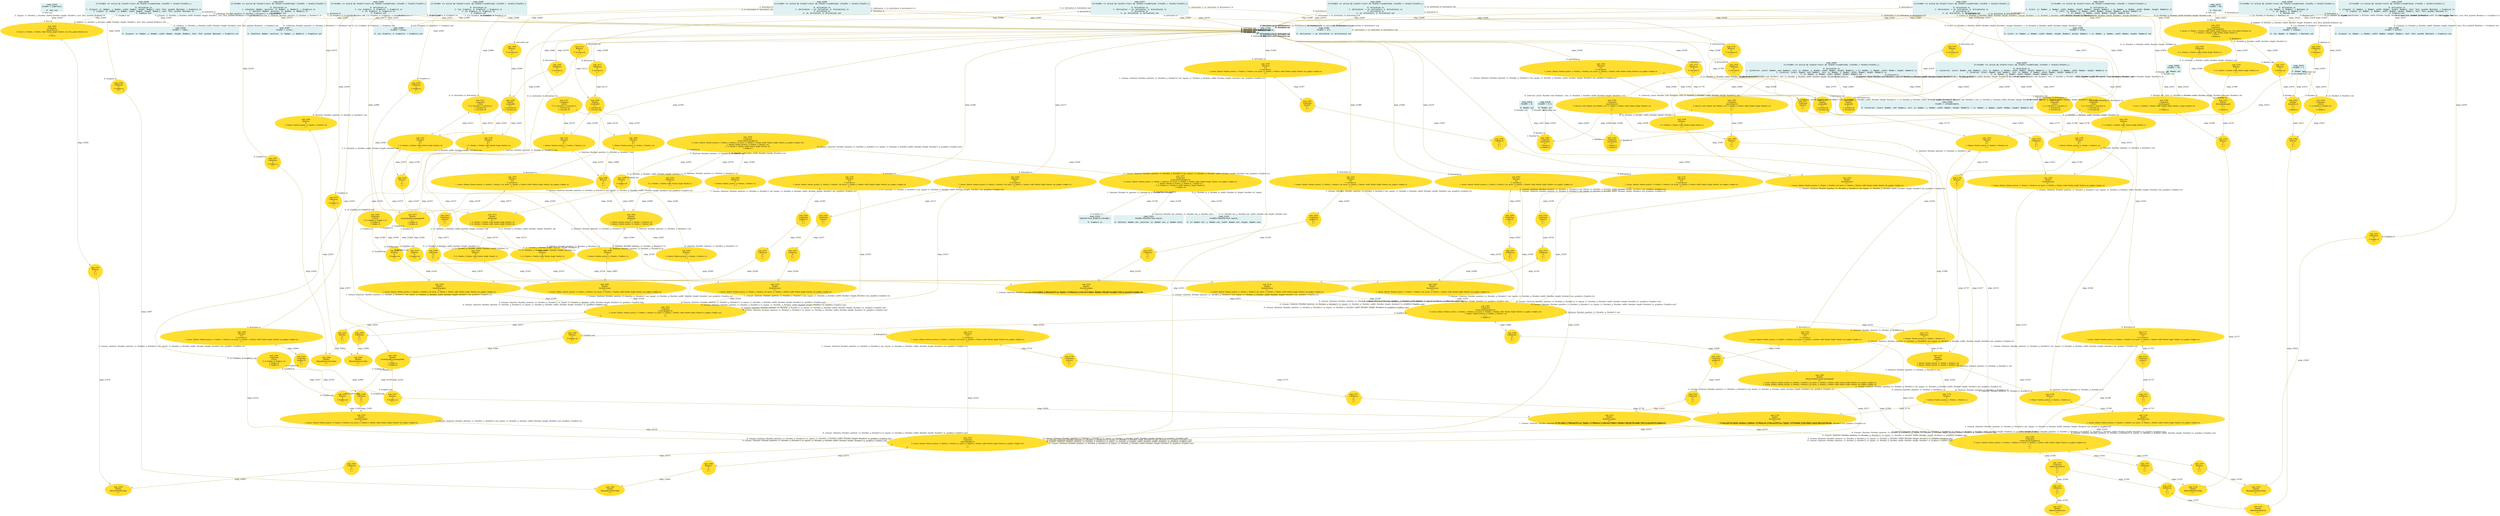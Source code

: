 digraph g{node_21521 [shape="box", style="filled", color="#dff1f2", fontname="Courier", label="node_21521
<%=a0%>=theInterface.mouse;

0: {buttons: Number out, position: {x: Number out, y: Number out}}" ]
node_21523 [shape="box", style="filled", color="#dff1f2", fontname="Courier", label="node_21523
<%=a0%>=theInterface.layout;

0: {x: Number out, y: Number out, width: Number out, height: Number out}" ]
node_21525 [shape="box", style="filled", color="#dff1f2", fontname="Courier", label="node_21525
theInterface.graphics=<%=a0%>;

0: Graphics in" ]
node_21527 [shape="ellipse", style="filled", color="#ffde2f", fontname="Times", label="node_21527
Composition
{mouse:$layout:$graphics:$}
0: {mouse: {buttons: Number, position: {x: Number, y: Number}} out, layout: {x: Number, y: Number, width: Number, height: Number} out, graphics: Graphics in}
1: {buttons: Number in, position: {x: Number in, y: Number in}}
2: {x: Number in, y: Number in, width: Number in, height: Number in}
3: Graphics out" ]
node_21533 [shape="ellipse", style="filled", color="#ffde2f", fontname="Times", label="node_21533
Identifier
#thebuttonsofthemouse
0: ?" ]
node_21536 [shape="ellipse", style="filled", color="#ffde2f", fontname="Times", label="node_21536
CoReference
$?
0: ?
1: ?" ]
node_21539 [shape="ellipse", style="filled", color="#ffde2f", fontname="Times", label="node_21539
Identifier
#thepositionofthemouse
0: ?" ]
node_21541 [shape="ellipse", style="filled", color="#ffde2f", fontname="Times", label="node_21541
CoReference
$?
0: ?
1: ?" ]
node_21544 [shape="ellipse", style="filled", color="#ffde2f", fontname="Times", label="node_21544
Composition
{buttons:$,position:$}
0: ?
1: ?
2: ?" ]
node_21548 [shape="ellipse", style="filled", color="#ffde2f", fontname="Times", label="node_21548
Identifier
#thelayoutforbuttonwidget
0: ?" ]
node_21551 [shape="ellipse", style="filled", color="#ffde2f", fontname="Times", label="node_21551
CoReference
$?
0: ?
1: ?" ]
node_21554 [shape="ellipse", style="filled", color="#ffde2f", fontname="Times", label="node_21554
Identifier
#thegraphicsforbuttonwidget
0: ?" ]
node_21557 [shape="ellipse", style="filled", color="#ffde2f", fontname="Times", label="node_21557
Reference
$!
0: ?
1: ?" ]
node_21560 [shape="ellipse", style="filled", color="#ffde2f", fontname="Times", label="node_21560
Composition
{mouse:$layout:$graphics:$}
0: {mouse: {buttons: Number, position: {x: Number, y: Number}} in, layout: {x: Number, y: Number, width: Number, height: Number} in, graphics: Graphics out}
1: ?
2: ?
3: ?" ]
node_21570 [shape="ellipse", style="filled", color="#ffde2f", fontname="Times", label="node_21570
Reference
$!
0: ?
1: ?" ]
node_21574 [shape="ellipse", style="filled", color="#ffde2f", fontname="Times", label="node_21574
Identifier
#$withaddedmargin$
0: ?
1: ?
2: Number in" ]
node_21579 [shape="ellipse", style="filled", color="#ffde2f", fontname="Times", label="node_21579
Reference
$!
0: {x: Number, y: Number, width: Number, height: Number} out
1: ?" ]
node_21584 [shape="ellipse", style="filled", color="#ffde2f", fontname="Times", label="node_21584
Composition
{rect:$margin:$}
0: {rect: {x: Number, y: Number, width: Number, height: Number}, margin: Number} out
1: ?
2: Number in" ]
node_21588 [shape="ellipse", style="filled", color="#ffde2f", fontname="Times", label="node_21588
CoReference
$?
0: {x: Number, y: Number, width: Number, height: Number} in
1: ?" ]
node_21602 [shape="ellipse", style="filled", color="#ffde2f", fontname="Times", label="node_21602
Reference
$!
0: ?
1: ?" ]
node_21610 [shape="ellipse", style="filled", color="#ffde2f", fontname="Times", label="node_21610
Identifier
#resultof$==$
0: ?
1: ?
2: Number in" ]
node_21615 [shape="ellipse", style="filled", color="#ffde2f", fontname="Times", label="node_21615
Reference
$!
0: Boolean out
1: ?" ]
node_21620 [shape="ellipse", style="filled", color="#ffde2f", fontname="Times", label="node_21620
Composition
{a:$,b:$}
0: {a: Number, b: Number} out
1: ?
2: Number in" ]
node_21624 [shape="ellipse", style="filled", color="#ffde2f", fontname="Times", label="node_21624
CoReference
$?
0: Boolean in
1: ?" ]
node_21636 [shape="ellipse", style="filled", color="#ffde2f", fontname="Times", label="node_21636
Composition
{layout:$text:$pushed:$}
0: {layout: {x: Number, y: Number, width: Number, height: Number}, text: Text, pushed: Boolean} out
1: {x: Number, y: Number, width: Number, height: Number} in
2: Text in
3: Boolean in" ]
node_21641 [shape="ellipse", style="filled", color="#ffde2f", fontname="Times", label="node_21641
CoReference
$?
0: Graphics in
1: ?" ]
node_21659 [shape="ellipse", style="filled", color="#ffde2f", fontname="Times", label="node_21659
Identifier
#thelayoutforlabelwidget
0: ?" ]
node_21662 [shape="ellipse", style="filled", color="#ffde2f", fontname="Times", label="node_21662
CoReference
$?
0: ?
1: ?" ]
node_21665 [shape="ellipse", style="filled", color="#ffde2f", fontname="Times", label="node_21665
Identifier
#thegraphicsforlabelwidget
0: ?" ]
node_21668 [shape="ellipse", style="filled", color="#ffde2f", fontname="Times", label="node_21668
Reference
$!
0: ?
1: ?" ]
node_21671 [shape="ellipse", style="filled", color="#ffde2f", fontname="Times", label="node_21671
Composition
{layout:$graphics:$}
0: {mouse: {buttons: Number, position: {x: Number, y: Number}} in, layout: {x: Number, y: Number, width: Number, height: Number} in, graphics: Graphics out}
1: ?
2: ?" ]
node_21677 [shape="ellipse", style="filled", color="#ffde2f", fontname="Times", label="node_21677
Reference
$!
0: ?
1: ?" ]
node_21682 [shape="ellipse", style="filled", color="#ffde2f", fontname="Times", label="node_21682
Composition
{layout:$text:$}
0: {layout: {x: Number, y: Number, width: Number, height: Number}, text: Text, pushed: Boolean} out
1: ?
2: Text in" ]
node_21686 [shape="ellipse", style="filled", color="#ffde2f", fontname="Times", label="node_21686
CoReference
$?
0: Graphics in
1: ?" ]
node_21704 [shape="ellipse", style="filled", color="#ffde2f", fontname="Times", label="node_21704
Identifier
#resultof$.mouse
0: ?
1: {mouse: {buttons: Number, position: {x: Number, y: Number}} out, layout: {x: Number, y: Number, width: Number, height: Number} out, graphics: Graphics in}" ]
node_21708 [shape="ellipse", style="filled", color="#ffde2f", fontname="Times", label="node_21708
Reference
$!
0: {buttons: Number, position: {x: Number, y: Number}} in
1: ?" ]
node_21711 [shape="ellipse", style="filled", color="#ffde2f", fontname="Times", label="node_21711
CoReference
$?
0: ?
1: ?" ]
node_21714 [shape="ellipse", style="filled", color="#ffde2f", fontname="Times", label="node_21714
Composition
{mouse:$}
0: ?
1: ?" ]
node_21717 [shape="ellipse", style="filled", color="#ffde2f", fontname="Times", label="node_21717
Affectation
$=$
0: Activation in
1: {mouse: {buttons: Number, position: {x: Number, y: Number}} out, layout: {x: Number, y: Number, width: Number, height: Number} out, graphics: Graphics in}
2: ?" ]
node_21726 [shape="ellipse", style="filled", color="#ffde2f", fontname="Times", label="node_21726
Identifier
#resultof$.mouse
0: ?
1: {mouse: {buttons: Number, position: {x: Number, y: Number}} out, layout: {x: Number, y: Number, width: Number, height: Number} out, graphics: Graphics in}" ]
node_21730 [shape="ellipse", style="filled", color="#ffde2f", fontname="Times", label="node_21730
Reference
$!
0: {buttons: Number, position: {x: Number, y: Number}} in
1: ?" ]
node_21733 [shape="ellipse", style="filled", color="#ffde2f", fontname="Times", label="node_21733
CoReference
$?
0: ?
1: ?" ]
node_21736 [shape="ellipse", style="filled", color="#ffde2f", fontname="Times", label="node_21736
Composition
{mouse:$}
0: ?
1: ?" ]
node_21739 [shape="ellipse", style="filled", color="#ffde2f", fontname="Times", label="node_21739
Affectation
$=$
0: Activation in
1: {mouse: {buttons: Number, position: {x: Number, y: Number}} out, layout: {x: Number, y: Number, width: Number, height: Number} out, graphics: Graphics in}
2: ?" ]
node_21748 [shape="ellipse", style="filled", color="#ffde2f", fontname="Times", label="node_21748
Identifier
#both$and$
0: ?
1: {buttons: Number, position: {x: Number, y: Number}} out
2: {buttons: Number, position: {x: Number, y: Number}} out" ]
node_21753 [shape="ellipse", style="filled", color="#ffde2f", fontname="Times", label="node_21753
CoReference
$?
0: {buttons: Number, position: {x: Number, y: Number}} in
1: ?" ]
node_21756 [shape="ellipse", style="filled", color="#ffde2f", fontname="Times", label="node_21756
Reference
$!
0: ?
1: ?" ]
node_21760 [shape="ellipse", style="filled", color="#ffde2f", fontname="Times", label="node_21760
Affectation
$=$
0: ?
1: {buttons: Number, position: {x: Number, y: Number}} out
2: ?" ]
node_21765 [shape="ellipse", style="filled", color="#ffde2f", fontname="Times", label="node_21765
Affectation
$=$
0: ?
1: {buttons: Number, position: {x: Number, y: Number}} out
2: ?" ]
node_21770 [shape="ellipse", style="filled", color="#ffde2f", fontname="Times", label="node_21770
Identifier
variableall$$
0: ?
1: Activation out
2: Activation out" ]
node_21775 [shape="ellipse", style="filled", color="#ffde2f", fontname="Times", label="node_21775
CoReference
$?
0: Activation in
1: ?" ]
node_21783 [shape="ellipse", style="filled", color="#ffde2f", fontname="Times", label="node_21783
Reference
$!
0: Activation out
1: ?" ]
node_21786 [shape="ellipse", style="filled", color="#ffde2f", fontname="Times", label="node_21786
Composition
{a:$b:$}
0: {a: Activation, b: Activation} in
1: Activation out
2: Activation out" ]
node_21803 [shape="ellipse", style="filled", color="#ffde2f", fontname="Times", label="node_21803
Identifier
#thelayoutofsplitcolumncontaining$and$
0: ?
1: {mouse: {buttons: Number, position: {x: Number, y: Number}} out, layout: {x: Number, y: Number, width: Number, height: Number} out, graphics: Graphics in}
2: {mouse: {buttons: Number, position: {x: Number, y: Number}} out, layout: {x: Number, y: Number, width: Number, height: Number} out, graphics: Graphics in}" ]
node_21808 [shape="ellipse", style="filled", color="#ffde2f", fontname="Times", label="node_21808
CoReference
$?
0: ?
1: ?" ]
node_21811 [shape="ellipse", style="filled", color="#ffde2f", fontname="Times", label="node_21811
Identifier
#resultof$.graphics
0: ?
1: {mouse: {buttons: Number, position: {x: Number, y: Number}} out, layout: {x: Number, y: Number, width: Number, height: Number} out, graphics: Graphics in}" ]
node_21815 [shape="ellipse", style="filled", color="#ffde2f", fontname="Times", label="node_21815
Reference
$!
0: Graphics out
1: ?" ]
node_21818 [shape="ellipse", style="filled", color="#ffde2f", fontname="Times", label="node_21818
CoReference
$?
0: ?
1: ?" ]
node_21821 [shape="ellipse", style="filled", color="#ffde2f", fontname="Times", label="node_21821
Composition
{graphics:$}
0: ?
1: ?" ]
node_21824 [shape="ellipse", style="filled", color="#ffde2f", fontname="Times", label="node_21824
Affectation
$=$
0: Activation in
1: {mouse: {buttons: Number, position: {x: Number, y: Number}} out, layout: {x: Number, y: Number, width: Number, height: Number} out, graphics: Graphics in}
2: ?" ]
node_21833 [shape="ellipse", style="filled", color="#ffde2f", fontname="Times", label="node_21833
Identifier
#resultof$.graphics
0: ?
1: {mouse: {buttons: Number, position: {x: Number, y: Number}} out, layout: {x: Number, y: Number, width: Number, height: Number} out, graphics: Graphics in}" ]
node_21837 [shape="ellipse", style="filled", color="#ffde2f", fontname="Times", label="node_21837
Reference
$!
0: Graphics out
1: ?" ]
node_21840 [shape="ellipse", style="filled", color="#ffde2f", fontname="Times", label="node_21840
CoReference
$?
0: ?
1: ?" ]
node_21843 [shape="ellipse", style="filled", color="#ffde2f", fontname="Times", label="node_21843
Composition
{graphics:$}
0: ?
1: ?" ]
node_21846 [shape="ellipse", style="filled", color="#ffde2f", fontname="Times", label="node_21846
Affectation
$=$
0: Activation in
1: {mouse: {buttons: Number, position: {x: Number, y: Number}} out, layout: {x: Number, y: Number, width: Number, height: Number} out, graphics: Graphics in}
2: ?" ]
node_21855 [shape="ellipse", style="filled", color="#ffde2f", fontname="Times", label="node_21855
Identifier
#resultofgraphicscontaining$and$
0: ?
1: Graphics in
2: Graphics in" ]
node_21860 [shape="ellipse", style="filled", color="#ffde2f", fontname="Times", label="node_21860
Reference
$!
0: Graphics out
1: ?" ]
node_21866 [shape="ellipse", style="filled", color="#ffde2f", fontname="Times", label="node_21866
Composition
{a:$,b:$}
0: {a: Graphics, b: Graphics} out
1: Graphics in
2: Graphics in" ]
node_21870 [shape="ellipse", style="filled", color="#ffde2f", fontname="Times", label="node_21870
CoReference
$?
0: Graphics in
1: ?" ]
node_21882 [shape="ellipse", style="filled", color="#ffde2f", fontname="Times", label="node_21882
Composition
{mouse:$layout:$graphics:$}
0: {mouse: {buttons: Number, position: {x: Number, y: Number}} in, layout: {x: Number, y: Number, width: Number, height: Number} in, graphics: Graphics out}
1: {buttons: Number, position: {x: Number, y: Number}} out
2: ?
3: Graphics in" ]
node_21895 [shape="ellipse", style="filled", color="#ffde2f", fontname="Times", label="node_21895
Composition
{start:$end:$}
0: ?
1: Number in
2: Number in" ]
node_21899 [shape="ellipse", style="filled", color="#ffde2f", fontname="Times", label="node_21899
Reference
$!
0: ?
1: ?" ]
node_21903 [shape="ellipse", style="filled", color="#ffde2f", fontname="Times", label="node_21903
Composition
{interval:$rect:$}
0: {interval: {start: Number, end: Number}, rect: {x: Number, y: Number, width: Number, height: Number}} out
1: ?
2: ?" ]
node_21907 [shape="ellipse", style="filled", color="#ffde2f", fontname="Times", label="node_21907
Identifier
#resultof$.layout
0: ?
1: {mouse: {buttons: Number, position: {x: Number, y: Number}} out, layout: {x: Number, y: Number, width: Number, height: Number} out, graphics: Graphics in}" ]
node_21911 [shape="ellipse", style="filled", color="#ffde2f", fontname="Times", label="node_21911
Reference
$!
0: {x: Number, y: Number, width: Number, height: Number} in
1: ?" ]
node_21914 [shape="ellipse", style="filled", color="#ffde2f", fontname="Times", label="node_21914
CoReference
$?
0: ?
1: ?" ]
node_21917 [shape="ellipse", style="filled", color="#ffde2f", fontname="Times", label="node_21917
Composition
{layout:$}
0: ?
1: ?" ]
node_21920 [shape="ellipse", style="filled", color="#ffde2f", fontname="Times", label="node_21920
Affectation
$=$
0: Activation in
1: {mouse: {buttons: Number, position: {x: Number, y: Number}} out, layout: {x: Number, y: Number, width: Number, height: Number} out, graphics: Graphics in}
2: ?" ]
node_21934 [shape="ellipse", style="filled", color="#ffde2f", fontname="Times", label="node_21934
Composition
{start:$end:$}
0: ?
1: Number in
2: Number in" ]
node_21938 [shape="ellipse", style="filled", color="#ffde2f", fontname="Times", label="node_21938
Composition
{interval:$rect:$}
0: {interval: {start: Number, end: Number}, rect: {x: Number, y: Number, width: Number, height: Number}} out
1: ?
2: ?" ]
node_21942 [shape="ellipse", style="filled", color="#ffde2f", fontname="Times", label="node_21942
Identifier
#resultof$.layout
0: ?
1: {mouse: {buttons: Number, position: {x: Number, y: Number}} out, layout: {x: Number, y: Number, width: Number, height: Number} out, graphics: Graphics in}" ]
node_21946 [shape="ellipse", style="filled", color="#ffde2f", fontname="Times", label="node_21946
Reference
$!
0: {x: Number, y: Number, width: Number, height: Number} in
1: ?" ]
node_21949 [shape="ellipse", style="filled", color="#ffde2f", fontname="Times", label="node_21949
CoReference
$?
0: ?
1: ?" ]
node_21952 [shape="ellipse", style="filled", color="#ffde2f", fontname="Times", label="node_21952
Composition
{layout:$}
0: ?
1: ?" ]
node_21955 [shape="ellipse", style="filled", color="#ffde2f", fontname="Times", label="node_21955
Affectation
$=$
0: Activation in
1: {mouse: {buttons: Number, position: {x: Number, y: Number}} out, layout: {x: Number, y: Number, width: Number, height: Number} out, graphics: Graphics in}
2: ?" ]
node_21969 [shape="ellipse", style="filled", color="#ffde2f", fontname="Times", label="node_21969
Identifier
variableall$$
0: ?
1: Activation out
2: Activation out" ]
node_21974 [shape="ellipse", style="filled", color="#ffde2f", fontname="Times", label="node_21974
CoReference
$?
0: Activation in
1: ?" ]
node_21977 [shape="ellipse", style="filled", color="#ffde2f", fontname="Times", label="node_21977
Reference
$!
0: Activation out
1: ?" ]
node_21980 [shape="ellipse", style="filled", color="#ffde2f", fontname="Times", label="node_21980
Composition
{a:$b:$}
0: {a: Activation, b: Activation} in
1: Activation out
2: Activation out" ]
node_22002 [shape="ellipse", style="filled", color="#ffde2f", fontname="Times", label="node_22002
Identifier
#themouseforcursorwidget
0: ?" ]
node_22005 [shape="ellipse", style="filled", color="#ffde2f", fontname="Times", label="node_22005
CoReference
$?
0: ?
1: ?" ]
node_22008 [shape="ellipse", style="filled", color="#ffde2f", fontname="Times", label="node_22008
Identifier
#thegraphicsforcursorwidget
0: ?" ]
node_22011 [shape="ellipse", style="filled", color="#ffde2f", fontname="Times", label="node_22011
Reference
$!
0: ?
1: ?" ]
node_22014 [shape="ellipse", style="filled", color="#ffde2f", fontname="Times", label="node_22014
Composition
{mouse:$graphics:$}
0: {mouse: {buttons: Number, position: {x: Number, y: Number}} in, layout: {x: Number, y: Number, width: Number, height: Number} in, graphics: Graphics out}
1: ?
2: ?" ]
node_22020 [shape="ellipse", style="filled", color="#ffde2f", fontname="Times", label="node_22020
Reference
$!
0: {buttons: Number, position: {x: Number, y: Number}} out
1: ?" ]
node_22023 [shape="ellipse", style="filled", color="#ffde2f", fontname="Times", label="node_22023
CoReference
$?
0: Graphics in
1: ?" ]
node_22040 [shape="ellipse", style="filled", color="#ffde2f", fontname="Times", label="node_22040
Identifier
#resultof$.mouse
0: ?
1: {mouse: {buttons: Number, position: {x: Number, y: Number}} out, layout: {x: Number, y: Number, width: Number, height: Number} out, graphics: Graphics in}" ]
node_22044 [shape="ellipse", style="filled", color="#ffde2f", fontname="Times", label="node_22044
Reference
$!
0: {buttons: Number, position: {x: Number, y: Number}} in
1: ?" ]
node_22047 [shape="ellipse", style="filled", color="#ffde2f", fontname="Times", label="node_22047
CoReference
$?
0: ?
1: ?" ]
node_22050 [shape="ellipse", style="filled", color="#ffde2f", fontname="Times", label="node_22050
Composition
{mouse:$}
0: ?
1: ?" ]
node_22053 [shape="ellipse", style="filled", color="#ffde2f", fontname="Times", label="node_22053
Affectation
$=$
0: Activation in
1: {mouse: {buttons: Number, position: {x: Number, y: Number}} out, layout: {x: Number, y: Number, width: Number, height: Number} out, graphics: Graphics in}
2: ?" ]
node_22062 [shape="ellipse", style="filled", color="#ffde2f", fontname="Times", label="node_22062
Identifier
#resultof$.mouse
0: ?
1: {mouse: {buttons: Number, position: {x: Number, y: Number}} out, layout: {x: Number, y: Number, width: Number, height: Number} out, graphics: Graphics in}" ]
node_22066 [shape="ellipse", style="filled", color="#ffde2f", fontname="Times", label="node_22066
Reference
$!
0: {buttons: Number, position: {x: Number, y: Number}} in
1: ?" ]
node_22069 [shape="ellipse", style="filled", color="#ffde2f", fontname="Times", label="node_22069
CoReference
$?
0: ?
1: ?" ]
node_22072 [shape="ellipse", style="filled", color="#ffde2f", fontname="Times", label="node_22072
Composition
{mouse:$}
0: ?
1: ?" ]
node_22075 [shape="ellipse", style="filled", color="#ffde2f", fontname="Times", label="node_22075
Affectation
$=$
0: Activation in
1: {mouse: {buttons: Number, position: {x: Number, y: Number}} out, layout: {x: Number, y: Number, width: Number, height: Number} out, graphics: Graphics in}
2: ?" ]
node_22084 [shape="ellipse", style="filled", color="#ffde2f", fontname="Times", label="node_22084
Identifier
#both$and$
0: ?
1: {buttons: Number, position: {x: Number, y: Number}} out
2: {buttons: Number, position: {x: Number, y: Number}} out" ]
node_22089 [shape="ellipse", style="filled", color="#ffde2f", fontname="Times", label="node_22089
CoReference
$?
0: {buttons: Number, position: {x: Number, y: Number}} in
1: ?" ]
node_22092 [shape="ellipse", style="filled", color="#ffde2f", fontname="Times", label="node_22092
Reference
$!
0: ?
1: ?" ]
node_22096 [shape="ellipse", style="filled", color="#ffde2f", fontname="Times", label="node_22096
Affectation
$=$
0: ?
1: {buttons: Number, position: {x: Number, y: Number}} out
2: ?" ]
node_22101 [shape="ellipse", style="filled", color="#ffde2f", fontname="Times", label="node_22101
Affectation
$=$
0: ?
1: {buttons: Number, position: {x: Number, y: Number}} out
2: ?" ]
node_22106 [shape="ellipse", style="filled", color="#ffde2f", fontname="Times", label="node_22106
Identifier
variableall$$
0: ?
1: Activation out
2: Activation out" ]
node_22111 [shape="ellipse", style="filled", color="#ffde2f", fontname="Times", label="node_22111
CoReference
$?
0: Activation in
1: ?" ]
node_22114 [shape="ellipse", style="filled", color="#ffde2f", fontname="Times", label="node_22114
Reference
$!
0: Activation out
1: ?" ]
node_22117 [shape="ellipse", style="filled", color="#ffde2f", fontname="Times", label="node_22117
Composition
{a:$b:$}
0: {a: Activation, b: Activation} in
1: Activation out
2: Activation out" ]
node_22134 [shape="ellipse", style="filled", color="#ffde2f", fontname="Times", label="node_22134
Identifier
#resultof$.layout
0: ?
1: {mouse: {buttons: Number, position: {x: Number, y: Number}} out, layout: {x: Number, y: Number, width: Number, height: Number} out, graphics: Graphics in}" ]
node_22138 [shape="ellipse", style="filled", color="#ffde2f", fontname="Times", label="node_22138
Reference
$!
0: {x: Number, y: Number, width: Number, height: Number} in
1: ?" ]
node_22141 [shape="ellipse", style="filled", color="#ffde2f", fontname="Times", label="node_22141
CoReference
$?
0: ?
1: ?" ]
node_22144 [shape="ellipse", style="filled", color="#ffde2f", fontname="Times", label="node_22144
Composition
{layout:$}
0: ?
1: ?" ]
node_22147 [shape="ellipse", style="filled", color="#ffde2f", fontname="Times", label="node_22147
Affectation
$=$
0: Activation in
1: {mouse: {buttons: Number, position: {x: Number, y: Number}} out, layout: {x: Number, y: Number, width: Number, height: Number} out, graphics: Graphics in}
2: ?" ]
node_22156 [shape="ellipse", style="filled", color="#ffde2f", fontname="Times", label="node_22156
Identifier
#resultof$.layout
0: ?
1: {mouse: {buttons: Number, position: {x: Number, y: Number}} out, layout: {x: Number, y: Number, width: Number, height: Number} out, graphics: Graphics in}" ]
node_22160 [shape="ellipse", style="filled", color="#ffde2f", fontname="Times", label="node_22160
Reference
$!
0: {x: Number, y: Number, width: Number, height: Number} in
1: ?" ]
node_22163 [shape="ellipse", style="filled", color="#ffde2f", fontname="Times", label="node_22163
CoReference
$?
0: ?
1: ?" ]
node_22166 [shape="ellipse", style="filled", color="#ffde2f", fontname="Times", label="node_22166
Composition
{layout:$}
0: ?
1: ?" ]
node_22169 [shape="ellipse", style="filled", color="#ffde2f", fontname="Times", label="node_22169
Affectation
$=$
0: Activation in
1: {mouse: {buttons: Number, position: {x: Number, y: Number}} out, layout: {x: Number, y: Number, width: Number, height: Number} out, graphics: Graphics in}
2: ?" ]
node_22178 [shape="ellipse", style="filled", color="#ffde2f", fontname="Times", label="node_22178
Identifier
#both2$and$
0: ?
1: {x: Number, y: Number, width: Number, height: Number} out
2: {x: Number, y: Number, width: Number, height: Number} out" ]
node_22183 [shape="ellipse", style="filled", color="#ffde2f", fontname="Times", label="node_22183
CoReference
$?
0: {x: Number, y: Number, width: Number, height: Number} in
1: ?" ]
node_22186 [shape="ellipse", style="filled", color="#ffde2f", fontname="Times", label="node_22186
Reference
$!
0: ?
1: ?" ]
node_22190 [shape="ellipse", style="filled", color="#ffde2f", fontname="Times", label="node_22190
Affectation
$=$
0: ?
1: {x: Number, y: Number, width: Number, height: Number} out
2: ?" ]
node_22195 [shape="ellipse", style="filled", color="#ffde2f", fontname="Times", label="node_22195
Affectation
$=$
0: ?
1: {x: Number, y: Number, width: Number, height: Number} out
2: ?" ]
node_22200 [shape="ellipse", style="filled", color="#ffde2f", fontname="Times", label="node_22200
Identifier
variableall$$
0: ?
1: Activation out
2: Activation out" ]
node_22205 [shape="ellipse", style="filled", color="#ffde2f", fontname="Times", label="node_22205
CoReference
$?
0: Activation in
1: ?" ]
node_22208 [shape="ellipse", style="filled", color="#ffde2f", fontname="Times", label="node_22208
Reference
$!
0: Activation out
1: ?" ]
node_22211 [shape="ellipse", style="filled", color="#ffde2f", fontname="Times", label="node_22211
Composition
{a:$b:$}
0: {a: Activation, b: Activation} in
1: Activation out
2: Activation out" ]
node_22228 [shape="ellipse", style="filled", color="#ffde2f", fontname="Times", label="node_22228
Identifier
#resultof$.graphics
0: ?
1: {mouse: {buttons: Number, position: {x: Number, y: Number}} out, layout: {x: Number, y: Number, width: Number, height: Number} out, graphics: Graphics in}" ]
node_22232 [shape="ellipse", style="filled", color="#ffde2f", fontname="Times", label="node_22232
Reference
$!
0: Graphics out
1: ?" ]
node_22235 [shape="ellipse", style="filled", color="#ffde2f", fontname="Times", label="node_22235
CoReference
$?
0: ?
1: ?" ]
node_22238 [shape="ellipse", style="filled", color="#ffde2f", fontname="Times", label="node_22238
Composition
{graphics:$}
0: ?
1: ?" ]
node_22241 [shape="ellipse", style="filled", color="#ffde2f", fontname="Times", label="node_22241
Affectation
$=$
0: Activation in
1: {mouse: {buttons: Number, position: {x: Number, y: Number}} out, layout: {x: Number, y: Number, width: Number, height: Number} out, graphics: Graphics in}
2: ?" ]
node_22250 [shape="ellipse", style="filled", color="#ffde2f", fontname="Times", label="node_22250
Identifier
#resultof$.graphics
0: ?
1: {mouse: {buttons: Number, position: {x: Number, y: Number}} out, layout: {x: Number, y: Number, width: Number, height: Number} out, graphics: Graphics in}" ]
node_22254 [shape="ellipse", style="filled", color="#ffde2f", fontname="Times", label="node_22254
Reference
$!
0: Graphics out
1: ?" ]
node_22257 [shape="ellipse", style="filled", color="#ffde2f", fontname="Times", label="node_22257
CoReference
$?
0: ?
1: ?" ]
node_22260 [shape="ellipse", style="filled", color="#ffde2f", fontname="Times", label="node_22260
Composition
{graphics:$}
0: ?
1: ?" ]
node_22263 [shape="ellipse", style="filled", color="#ffde2f", fontname="Times", label="node_22263
Affectation
$=$
0: Activation in
1: {mouse: {buttons: Number, position: {x: Number, y: Number}} out, layout: {x: Number, y: Number, width: Number, height: Number} out, graphics: Graphics in}
2: ?" ]
node_22272 [shape="ellipse", style="filled", color="#ffde2f", fontname="Times", label="node_22272
Identifier
#resultofgraphicscontaining$and$
0: ?
1: Graphics in
2: Graphics in" ]
node_22277 [shape="ellipse", style="filled", color="#ffde2f", fontname="Times", label="node_22277
Reference
$!
0: Graphics out
1: ?" ]
node_22280 [shape="ellipse", style="filled", color="#ffde2f", fontname="Times", label="node_22280
Composition
{a:$,b:$}
0: {a: Graphics, b: Graphics} out
1: Graphics in
2: Graphics in" ]
node_22284 [shape="ellipse", style="filled", color="#ffde2f", fontname="Times", label="node_22284
CoReference
$?
0: Graphics in
1: ?" ]
node_22296 [shape="ellipse", style="filled", color="#ffde2f", fontname="Times", label="node_22296
Composition
{mouse:$layout:$graphics:$}
0: {mouse: {buttons: Number, position: {x: Number, y: Number}} in, layout: {x: Number, y: Number, width: Number, height: Number} in, graphics: Graphics out}
1: {buttons: Number, position: {x: Number, y: Number}} out
2: {x: Number, y: Number, width: Number, height: Number} out
3: Graphics in" ]
node_22301 [shape="box", style="filled", color="#dff1f2", fontname="Courier", label="node_22301
<%=a0%> = active;

0: Activation out" ]
node_22388 [shape="box", style="filled", color="#dff1f2", fontname="Courier", label="node_22388
<%=a0%> = button;

0: {{layout: {x: Number, y: Number, width: Number, height: Number}, text: Text, pushed: Boolean} -> Graphics} out" ]
node_22390 [shape="box", style="filled", color="#dff1f2", fontname="Courier", label="node_22390
<%=a0%> = inset;

0: {{rect: {x: Number, y: Number, width: Number, height: Number}, margin: Number} -> {x: Number, y: Number, width: Number, height: Number}} out" ]
node_22392 [shape="box", style="filled", color="#dff1f2", fontname="Courier", label="node_22392
<%=a0%> = isEqual;

0: {{a: Number, b: Number} -> Boolean} out" ]
node_22394 [shape="box", style="filled", color="#dff1f2", fontname="Courier", label="node_22394
<%=a0%> = label;

0: {{layout: {x: Number, y: Number, width: Number, height: Number}, text: Text, pushed: Boolean} -> Graphics} out" ]
node_22396 [shape="box", style="filled", color="#dff1f2", fontname="Courier", label="node_22396
<%=a0%> = all;

0: {Activation -> {a: Activation, b: Activation}} out" ]
node_22401 [shape="box", style="filled", color="#dff1f2", fontname="Courier", label="node_22401
<%=a0%> = group;

0: {{a: Graphics, b: Graphics} -> Graphics} out" ]
node_22404 [shape="box", style="filled", color="#dff1f2", fontname="Courier", label="node_22404
<%=a0%> = columnElement;

0: {{interval: {start: Number, end: Number}, rect: {x: Number, y: Number, width: Number, height: Number}} -> {x: Number, y: Number, width: Number, height: Number}} out" ]
node_22407 [shape="box", style="filled", color="#dff1f2", fontname="Courier", label="node_22407
<%=a0%> = cursor;

0: {{buttons: Number, position: {x: Number, y: Number}} -> Graphics} out" ]
node_22409 [shape="box", style="filled", color="#dff1f2", fontname="Courier", label="node_22409
<%=a0%> = 20;

0: Number out" ]
node_22412 [shape="box", style="filled", color="#dff1f2", fontname="Courier", label="node_22412
<%=a0%> = 1;

0: Number out" ]
node_22416 [shape="box", style="filled", color="#dff1f2", fontname="Courier", label="node_22416
<%=a0%> = 0;

0: Number out" ]
node_22418 [shape="box", style="filled", color="#dff1f2", fontname="Courier", label="node_22418
<%=a0%> = 0.5;

0: Number out" ]
node_22421 [shape="box", style="filled", color="#dff1f2", fontname="Courier", label="node_22421
<%=a0%> = OK;

0: Text out" ]
node_22423 [shape="box", style="filled", color="#dff1f2", fontname="Courier", label="node_22423
<%=a0%> = Labeltext;

0: Text out" ]
node_22425 [shape="box", style="filled", color="#dff1f2", fontname="Courier", label="node_22425
if(<%=a0%> === active && <%=a1%>!==null && <%=a1%>!==undefined) {<%=a3%> = <%=a1%>(<%=a2%>);}

0: Activation in
1: {{rect: {x: Number, y: Number, width: Number, height: Number}, margin: Number} -> {x: Number, y: Number, width: Number, height: Number}} in
2: {rect: {x: Number, y: Number, width: Number, height: Number}, margin: Number} in
3: {x: Number, y: Number, width: Number, height: Number} out" ]
node_22430 [shape="box", style="filled", color="#dff1f2", fontname="Courier", label="node_22430
if(<%=a0%> === active && <%=a1%>!==null && <%=a1%>!==undefined) {<%=a3%> = <%=a1%>(<%=a2%>);}

0: Activation in
1: {{a: Number, b: Number} -> Boolean} in
2: {a: Number, b: Number} in
3: Boolean out" ]
node_22435 [shape="box", style="filled", color="#dff1f2", fontname="Courier", label="node_22435
if(<%=a0%> === active && <%=a1%>!==null && <%=a1%>!==undefined) {<%=a3%> = <%=a1%>(<%=a2%>);}

0: Activation in
1: {{layout: {x: Number, y: Number, width: Number, height: Number}, text: Text, pushed: Boolean} -> Graphics} in
2: {layout: {x: Number, y: Number, width: Number, height: Number}, text: Text, pushed: Boolean} in
3: Graphics out" ]
node_22440 [shape="box", style="filled", color="#dff1f2", fontname="Courier", label="node_22440
if(<%=a0%> === active && <%=a1%>!==null && <%=a1%>!==undefined) {<%=a3%> = <%=a1%>(<%=a2%>);}

0: Activation in
1: {{layout: {x: Number, y: Number, width: Number, height: Number}, text: Text, pushed: Boolean} -> Graphics} in
2: {layout: {x: Number, y: Number, width: Number, height: Number}, text: Text, pushed: Boolean} in
3: Graphics out" ]
node_22445 [shape="box", style="filled", color="#dff1f2", fontname="Courier", label="node_22445
if(<%=a0%> === active && <%=a1%>!==null && <%=a1%>!==undefined) {<%=a3%> = <%=a1%>(<%=a2%>);}

0: Activation in
1: {Activation -> {a: Activation, b: Activation}} in
2: Activation in
3: {a: Activation, b: Activation} out" ]
node_22450 [shape="box", style="filled", color="#dff1f2", fontname="Courier", label="node_22450
if(<%=a0%> === active && <%=a1%>!==null && <%=a1%>!==undefined) {<%=a3%> = <%=a1%>(<%=a2%>);}

0: Activation in
1: {{a: Graphics, b: Graphics} -> Graphics} in
2: {a: Graphics, b: Graphics} in
3: Graphics out" ]
node_22455 [shape="box", style="filled", color="#dff1f2", fontname="Courier", label="node_22455
if(<%=a0%> === active && <%=a1%>!==null && <%=a1%>!==undefined) {<%=a3%> = <%=a1%>(<%=a2%>);}

0: Activation in
1: {{interval: {start: Number, end: Number}, rect: {x: Number, y: Number, width: Number, height: Number}} -> {x: Number, y: Number, width: Number, height: Number}} in
2: {interval: {start: Number, end: Number}, rect: {x: Number, y: Number, width: Number, height: Number}} in
3: {x: Number, y: Number, width: Number, height: Number} out" ]
node_22461 [shape="box", style="filled", color="#dff1f2", fontname="Courier", label="node_22461
if(<%=a0%> === active && <%=a1%>!==null && <%=a1%>!==undefined) {<%=a3%> = <%=a1%>(<%=a2%>);}

0: Activation in
1: {{interval: {start: Number, end: Number}, rect: {x: Number, y: Number, width: Number, height: Number}} -> {x: Number, y: Number, width: Number, height: Number}} in
2: {interval: {start: Number, end: Number}, rect: {x: Number, y: Number, width: Number, height: Number}} in
3: {x: Number, y: Number, width: Number, height: Number} out" ]
node_22467 [shape="box", style="filled", color="#dff1f2", fontname="Courier", label="node_22467
if(<%=a0%> === active && <%=a1%>!==null && <%=a1%>!==undefined) {<%=a3%> = <%=a1%>(<%=a2%>);}

0: Activation in
1: {Activation -> {a: Activation, b: Activation}} in
2: Activation in
3: {a: Activation, b: Activation} out" ]
node_22472 [shape="box", style="filled", color="#dff1f2", fontname="Courier", label="node_22472
if(<%=a0%> === active && <%=a1%>!==null && <%=a1%>!==undefined) {<%=a3%> = <%=a1%>(<%=a2%>);}

0: Activation in
1: {{buttons: Number, position: {x: Number, y: Number}} -> Graphics} in
2: {buttons: Number, position: {x: Number, y: Number}} in
3: Graphics out" ]
node_22477 [shape="box", style="filled", color="#dff1f2", fontname="Courier", label="node_22477
if(<%=a0%> === active && <%=a1%>!==null && <%=a1%>!==undefined) {<%=a3%> = <%=a1%>(<%=a2%>);}

0: Activation in
1: {Activation -> {a: Activation, b: Activation}} in
2: Activation in
3: {a: Activation, b: Activation} out" ]
node_22482 [shape="box", style="filled", color="#dff1f2", fontname="Courier", label="node_22482
if(<%=a0%> === active && <%=a1%>!==null && <%=a1%>!==undefined) {<%=a3%> = <%=a1%>(<%=a2%>);}

0: Activation in
1: {Activation -> {a: Activation, b: Activation}} in
2: Activation in
3: {a: Activation, b: Activation} out" ]
node_22487 [shape="box", style="filled", color="#dff1f2", fontname="Courier", label="node_22487
if(<%=a0%> === active && <%=a1%>!==null && <%=a1%>!==undefined) {<%=a3%> = <%=a1%>(<%=a2%>);}

0: Activation in
1: {{a: Graphics, b: Graphics} -> Graphics} in
2: {a: Graphics, b: Graphics} in
3: Graphics out" ]
node_21527 -> node_21521 [dir=none, arrowHead=none, fontname="Times-Italic", arrowsize=1, color="#9d8400", label="edge_21528",  headlabel="0: {buttons: Number out, position: {x: Number out, y: Number out}}", taillabel="1: {buttons: Number in, position: {x: Number in, y: Number in}}: mouse" ]
node_21527 -> node_21523 [dir=none, arrowHead=none, fontname="Times-Italic", arrowsize=1, color="#9d8400", label="edge_21529",  headlabel="0: {x: Number out, y: Number out, width: Number out, height: Number out}", taillabel="2: {x: Number in, y: Number in, width: Number in, height: Number in}: layout" ]
node_21527 -> node_21525 [dir=none, arrowHead=none, fontname="Times-Italic", arrowsize=1, color="#9d8400", label="edge_21530",  headlabel="0: Graphics in", taillabel="3: Graphics out: graphics" ]
node_21536 -> node_21533 [dir=none, arrowHead=none, fontname="Times-Italic", arrowsize=1, color="#9d8400", label="edge_21537",  headlabel="0", taillabel="1" ]
node_21541 -> node_21539 [dir=none, arrowHead=none, fontname="Times-Italic", arrowsize=1, color="#9d8400", label="edge_21542",  headlabel="0", taillabel="1" ]
node_21544 -> node_21536 [dir=none, arrowHead=none, fontname="Times-Italic", arrowsize=1, color="#9d8400", label="edge_21545",  headlabel="0", taillabel="1" ]
node_21544 -> node_21541 [dir=none, arrowHead=none, fontname="Times-Italic", arrowsize=1, color="#9d8400", label="edge_21546",  headlabel="0", taillabel="2" ]
node_21551 -> node_21548 [dir=none, arrowHead=none, fontname="Times-Italic", arrowsize=1, color="#9d8400", label="edge_21552",  headlabel="0", taillabel="1" ]
node_21557 -> node_21554 [dir=none, arrowHead=none, fontname="Times-Italic", arrowsize=1, color="#9d8400", label="edge_21558",  headlabel="0", taillabel="1" ]
node_21560 -> node_21544 [dir=none, arrowHead=none, fontname="Times-Italic", arrowsize=1, color="#9d8400", label="edge_21561",  headlabel="0", taillabel="1" ]
node_21560 -> node_21551 [dir=none, arrowHead=none, fontname="Times-Italic", arrowsize=1, color="#9d8400", label="edge_21562",  headlabel="0", taillabel="2" ]
node_21560 -> node_21557 [dir=none, arrowHead=none, fontname="Times-Italic", arrowsize=1, color="#9d8400", label="edge_21563",  headlabel="0", taillabel="3" ]
node_21570 -> node_21548 [dir=none, arrowHead=none, fontname="Times-Italic", arrowsize=1, color="#9d8400", label="edge_21571",  headlabel="0", taillabel="1" ]
node_21574 -> node_21570 [dir=none, arrowHead=none, fontname="Times-Italic", arrowsize=1, color="#9d8400", label="edge_21576",  headlabel="0", taillabel="1" ]
node_21579 -> node_21574 [dir=none, arrowHead=none, fontname="Times-Italic", arrowsize=1, color="#9d8400", label="edge_21580",  headlabel="0", taillabel="1" ]
node_21584 -> node_21570 [dir=none, arrowHead=none, fontname="Times-Italic", arrowsize=1, color="#9d8400", label="edge_21586",  headlabel="0", taillabel="1" ]
node_21588 -> node_21574 [dir=none, arrowHead=none, fontname="Times-Italic", arrowsize=1, color="#9d8400", label="edge_21589",  headlabel="0", taillabel="1" ]
node_21602 -> node_21533 [dir=none, arrowHead=none, fontname="Times-Italic", arrowsize=1, color="#9d8400", label="edge_21603",  headlabel="0", taillabel="1" ]
node_21610 -> node_21602 [dir=none, arrowHead=none, fontname="Times-Italic", arrowsize=1, color="#9d8400", label="edge_21611",  headlabel="0", taillabel="1" ]
node_21615 -> node_21610 [dir=none, arrowHead=none, fontname="Times-Italic", arrowsize=1, color="#9d8400", label="edge_21616",  headlabel="0", taillabel="1" ]
node_21620 -> node_21602 [dir=none, arrowHead=none, fontname="Times-Italic", arrowsize=1, color="#9d8400", label="edge_21621",  headlabel="0", taillabel="1" ]
node_21624 -> node_21610 [dir=none, arrowHead=none, fontname="Times-Italic", arrowsize=1, color="#9d8400", label="edge_21625",  headlabel="0", taillabel="1" ]
node_21641 -> node_21554 [dir=none, arrowHead=none, fontname="Times-Italic", arrowsize=1, color="#9d8400", label="edge_21642",  headlabel="0", taillabel="1" ]
node_21662 -> node_21659 [dir=none, arrowHead=none, fontname="Times-Italic", arrowsize=1, color="#9d8400", label="edge_21663",  headlabel="0", taillabel="1" ]
node_21668 -> node_21665 [dir=none, arrowHead=none, fontname="Times-Italic", arrowsize=1, color="#9d8400", label="edge_21669",  headlabel="0", taillabel="1" ]
node_21671 -> node_21662 [dir=none, arrowHead=none, fontname="Times-Italic", arrowsize=1, color="#9d8400", label="edge_21672",  headlabel="0", taillabel="1" ]
node_21671 -> node_21668 [dir=none, arrowHead=none, fontname="Times-Italic", arrowsize=1, color="#9d8400", label="edge_21673",  headlabel="0", taillabel="2" ]
node_21677 -> node_21659 [dir=none, arrowHead=none, fontname="Times-Italic", arrowsize=1, color="#9d8400", label="edge_21678",  headlabel="0", taillabel="1" ]
node_21682 -> node_21677 [dir=none, arrowHead=none, fontname="Times-Italic", arrowsize=1, color="#9d8400", label="edge_21683",  headlabel="0", taillabel="1" ]
node_21686 -> node_21665 [dir=none, arrowHead=none, fontname="Times-Italic", arrowsize=1, color="#9d8400", label="edge_21687",  headlabel="0", taillabel="1" ]
node_21708 -> node_21704 [dir=none, arrowHead=none, fontname="Times-Italic", arrowsize=1, color="#9d8400", label="edge_21709",  headlabel="0", taillabel="1" ]
node_21711 -> node_21704 [dir=none, arrowHead=none, fontname="Times-Italic", arrowsize=1, color="#9d8400", label="edge_21712",  headlabel="0", taillabel="1" ]
node_21714 -> node_21711 [dir=none, arrowHead=none, fontname="Times-Italic", arrowsize=1, color="#9d8400", label="edge_21715",  headlabel="0", taillabel="1" ]
node_21717 -> node_21714 [dir=none, arrowHead=none, fontname="Times-Italic", arrowsize=1, color="#9d8400", label="edge_21719",  headlabel="0", taillabel="2" ]
node_21730 -> node_21726 [dir=none, arrowHead=none, fontname="Times-Italic", arrowsize=1, color="#9d8400", label="edge_21731",  headlabel="0", taillabel="1" ]
node_21733 -> node_21726 [dir=none, arrowHead=none, fontname="Times-Italic", arrowsize=1, color="#9d8400", label="edge_21734",  headlabel="0", taillabel="1" ]
node_21736 -> node_21733 [dir=none, arrowHead=none, fontname="Times-Italic", arrowsize=1, color="#9d8400", label="edge_21737",  headlabel="0", taillabel="1" ]
node_21739 -> node_21736 [dir=none, arrowHead=none, fontname="Times-Italic", arrowsize=1, color="#9d8400", label="edge_21741",  headlabel="0", taillabel="2" ]
node_21753 -> node_21748 [dir=none, arrowHead=none, fontname="Times-Italic", arrowsize=1, color="#9d8400", label="edge_21754",  headlabel="0", taillabel="1" ]
node_21756 -> node_21748 [dir=none, arrowHead=none, fontname="Times-Italic", arrowsize=1, color="#9d8400", label="edge_21757",  headlabel="0", taillabel="1" ]
node_21760 -> node_21756 [dir=none, arrowHead=none, fontname="Times-Italic", arrowsize=1, color="#9d8400", label="edge_21762",  headlabel="0", taillabel="2" ]
node_21765 -> node_21756 [dir=none, arrowHead=none, fontname="Times-Italic", arrowsize=1, color="#9d8400", label="edge_21767",  headlabel="0", taillabel="2" ]
node_21770 -> node_21760 [dir=none, arrowHead=none, fontname="Times-Italic", arrowsize=1, color="#9d8400", label="edge_21771",  headlabel="0", taillabel="1" ]
node_21770 -> node_21765 [dir=none, arrowHead=none, fontname="Times-Italic", arrowsize=1, color="#9d8400", label="edge_21772",  headlabel="0", taillabel="2" ]
node_21775 -> node_21770 [dir=none, arrowHead=none, fontname="Times-Italic", arrowsize=1, color="#9d8400", label="edge_21776",  headlabel="0", taillabel="1" ]
node_21783 -> node_21770 [dir=none, arrowHead=none, fontname="Times-Italic", arrowsize=1, color="#9d8400", label="edge_21784",  headlabel="0", taillabel="1" ]
node_21786 -> node_21760 [dir=none, arrowHead=none, fontname="Times-Italic", arrowsize=1, color="#9d8400", label="edge_21787",  headlabel="0", taillabel="1" ]
node_21786 -> node_21765 [dir=none, arrowHead=none, fontname="Times-Italic", arrowsize=1, color="#9d8400", label="edge_21788",  headlabel="0", taillabel="2" ]
node_21808 -> node_21803 [dir=none, arrowHead=none, fontname="Times-Italic", arrowsize=1, color="#9d8400", label="edge_21809",  headlabel="0", taillabel="1" ]
node_21815 -> node_21811 [dir=none, arrowHead=none, fontname="Times-Italic", arrowsize=1, color="#9d8400", label="edge_21816",  headlabel="0", taillabel="1" ]
node_21818 -> node_21811 [dir=none, arrowHead=none, fontname="Times-Italic", arrowsize=1, color="#9d8400", label="edge_21819",  headlabel="0", taillabel="1" ]
node_21821 -> node_21818 [dir=none, arrowHead=none, fontname="Times-Italic", arrowsize=1, color="#9d8400", label="edge_21822",  headlabel="0", taillabel="1" ]
node_21824 -> node_21821 [dir=none, arrowHead=none, fontname="Times-Italic", arrowsize=1, color="#9d8400", label="edge_21826",  headlabel="0", taillabel="2" ]
node_21837 -> node_21833 [dir=none, arrowHead=none, fontname="Times-Italic", arrowsize=1, color="#9d8400", label="edge_21838",  headlabel="0", taillabel="1" ]
node_21840 -> node_21833 [dir=none, arrowHead=none, fontname="Times-Italic", arrowsize=1, color="#9d8400", label="edge_21841",  headlabel="0", taillabel="1" ]
node_21843 -> node_21840 [dir=none, arrowHead=none, fontname="Times-Italic", arrowsize=1, color="#9d8400", label="edge_21844",  headlabel="0", taillabel="1" ]
node_21846 -> node_21843 [dir=none, arrowHead=none, fontname="Times-Italic", arrowsize=1, color="#9d8400", label="edge_21848",  headlabel="0", taillabel="2" ]
node_21860 -> node_21855 [dir=none, arrowHead=none, fontname="Times-Italic", arrowsize=1, color="#9d8400", label="edge_21861",  headlabel="0", taillabel="1" ]
node_21870 -> node_21855 [dir=none, arrowHead=none, fontname="Times-Italic", arrowsize=1, color="#9d8400", label="edge_21871",  headlabel="0", taillabel="1" ]
node_21882 -> node_21808 [dir=none, arrowHead=none, fontname="Times-Italic", arrowsize=1, color="#9d8400", label="edge_21884",  headlabel="0", taillabel="2" ]
node_21899 -> node_21803 [dir=none, arrowHead=none, fontname="Times-Italic", arrowsize=1, color="#9d8400", label="edge_21900",  headlabel="0", taillabel="1" ]
node_21903 -> node_21895 [dir=none, arrowHead=none, fontname="Times-Italic", arrowsize=1, color="#9d8400", label="edge_21904",  headlabel="0", taillabel="1" ]
node_21903 -> node_21899 [dir=none, arrowHead=none, fontname="Times-Italic", arrowsize=1, color="#9d8400", label="edge_21905",  headlabel="0", taillabel="2" ]
node_21911 -> node_21907 [dir=none, arrowHead=none, fontname="Times-Italic", arrowsize=1, color="#9d8400", label="edge_21912",  headlabel="0", taillabel="1" ]
node_21914 -> node_21907 [dir=none, arrowHead=none, fontname="Times-Italic", arrowsize=1, color="#9d8400", label="edge_21915",  headlabel="0", taillabel="1" ]
node_21917 -> node_21914 [dir=none, arrowHead=none, fontname="Times-Italic", arrowsize=1, color="#9d8400", label="edge_21918",  headlabel="0", taillabel="1" ]
node_21920 -> node_21917 [dir=none, arrowHead=none, fontname="Times-Italic", arrowsize=1, color="#9d8400", label="edge_21922",  headlabel="0", taillabel="2" ]
node_21938 -> node_21899 [dir=none, arrowHead=none, fontname="Times-Italic", arrowsize=1, color="#9d8400", label="edge_21939",  headlabel="0", taillabel="2" ]
node_21938 -> node_21934 [dir=none, arrowHead=none, fontname="Times-Italic", arrowsize=1, color="#9d8400", label="edge_21940",  headlabel="0", taillabel="1" ]
node_21946 -> node_21942 [dir=none, arrowHead=none, fontname="Times-Italic", arrowsize=1, color="#9d8400", label="edge_21947",  headlabel="0", taillabel="1" ]
node_21949 -> node_21942 [dir=none, arrowHead=none, fontname="Times-Italic", arrowsize=1, color="#9d8400", label="edge_21950",  headlabel="0", taillabel="1" ]
node_21952 -> node_21949 [dir=none, arrowHead=none, fontname="Times-Italic", arrowsize=1, color="#9d8400", label="edge_21953",  headlabel="0", taillabel="1" ]
node_21955 -> node_21952 [dir=none, arrowHead=none, fontname="Times-Italic", arrowsize=1, color="#9d8400", label="edge_21957",  headlabel="0", taillabel="2" ]
node_21974 -> node_21969 [dir=none, arrowHead=none, fontname="Times-Italic", arrowsize=1, color="#9d8400", label="edge_21975",  headlabel="0", taillabel="1" ]
node_21977 -> node_21969 [dir=none, arrowHead=none, fontname="Times-Italic", arrowsize=1, color="#9d8400", label="edge_21978",  headlabel="0", taillabel="1" ]
node_22005 -> node_22002 [dir=none, arrowHead=none, fontname="Times-Italic", arrowsize=1, color="#9d8400", label="edge_22006",  headlabel="0", taillabel="1" ]
node_22011 -> node_22008 [dir=none, arrowHead=none, fontname="Times-Italic", arrowsize=1, color="#9d8400", label="edge_22012",  headlabel="0", taillabel="1" ]
node_22014 -> node_22005 [dir=none, arrowHead=none, fontname="Times-Italic", arrowsize=1, color="#9d8400", label="edge_22015",  headlabel="0", taillabel="1" ]
node_22014 -> node_22011 [dir=none, arrowHead=none, fontname="Times-Italic", arrowsize=1, color="#9d8400", label="edge_22016",  headlabel="0", taillabel="2" ]
node_22020 -> node_22002 [dir=none, arrowHead=none, fontname="Times-Italic", arrowsize=1, color="#9d8400", label="edge_22021",  headlabel="0", taillabel="1" ]
node_22023 -> node_22008 [dir=none, arrowHead=none, fontname="Times-Italic", arrowsize=1, color="#9d8400", label="edge_22024",  headlabel="0", taillabel="1" ]
node_22044 -> node_22040 [dir=none, arrowHead=none, fontname="Times-Italic", arrowsize=1, color="#9d8400", label="edge_22045",  headlabel="0", taillabel="1" ]
node_22047 -> node_22040 [dir=none, arrowHead=none, fontname="Times-Italic", arrowsize=1, color="#9d8400", label="edge_22048",  headlabel="0", taillabel="1" ]
node_22050 -> node_22047 [dir=none, arrowHead=none, fontname="Times-Italic", arrowsize=1, color="#9d8400", label="edge_22051",  headlabel="0", taillabel="1" ]
node_22053 -> node_22050 [dir=none, arrowHead=none, fontname="Times-Italic", arrowsize=1, color="#9d8400", label="edge_22055",  headlabel="0", taillabel="2" ]
node_22066 -> node_22062 [dir=none, arrowHead=none, fontname="Times-Italic", arrowsize=1, color="#9d8400", label="edge_22067",  headlabel="0", taillabel="1" ]
node_22069 -> node_22062 [dir=none, arrowHead=none, fontname="Times-Italic", arrowsize=1, color="#9d8400", label="edge_22070",  headlabel="0", taillabel="1" ]
node_22072 -> node_22069 [dir=none, arrowHead=none, fontname="Times-Italic", arrowsize=1, color="#9d8400", label="edge_22073",  headlabel="0", taillabel="1" ]
node_22075 -> node_22072 [dir=none, arrowHead=none, fontname="Times-Italic", arrowsize=1, color="#9d8400", label="edge_22077",  headlabel="0", taillabel="2" ]
node_22089 -> node_22084 [dir=none, arrowHead=none, fontname="Times-Italic", arrowsize=1, color="#9d8400", label="edge_22090",  headlabel="0", taillabel="1" ]
node_22092 -> node_22084 [dir=none, arrowHead=none, fontname="Times-Italic", arrowsize=1, color="#9d8400", label="edge_22093",  headlabel="0", taillabel="1" ]
node_22096 -> node_22092 [dir=none, arrowHead=none, fontname="Times-Italic", arrowsize=1, color="#9d8400", label="edge_22098",  headlabel="0", taillabel="2" ]
node_22101 -> node_22092 [dir=none, arrowHead=none, fontname="Times-Italic", arrowsize=1, color="#9d8400", label="edge_22103",  headlabel="0", taillabel="2" ]
node_22106 -> node_22096 [dir=none, arrowHead=none, fontname="Times-Italic", arrowsize=1, color="#9d8400", label="edge_22107",  headlabel="0", taillabel="1" ]
node_22106 -> node_22101 [dir=none, arrowHead=none, fontname="Times-Italic", arrowsize=1, color="#9d8400", label="edge_22108",  headlabel="0", taillabel="2" ]
node_22111 -> node_22106 [dir=none, arrowHead=none, fontname="Times-Italic", arrowsize=1, color="#9d8400", label="edge_22112",  headlabel="0", taillabel="1" ]
node_22114 -> node_22106 [dir=none, arrowHead=none, fontname="Times-Italic", arrowsize=1, color="#9d8400", label="edge_22115",  headlabel="0", taillabel="1" ]
node_22117 -> node_22096 [dir=none, arrowHead=none, fontname="Times-Italic", arrowsize=1, color="#9d8400", label="edge_22118",  headlabel="0", taillabel="1" ]
node_22117 -> node_22101 [dir=none, arrowHead=none, fontname="Times-Italic", arrowsize=1, color="#9d8400", label="edge_22119",  headlabel="0", taillabel="2" ]
node_22138 -> node_22134 [dir=none, arrowHead=none, fontname="Times-Italic", arrowsize=1, color="#9d8400", label="edge_22139",  headlabel="0", taillabel="1" ]
node_22141 -> node_22134 [dir=none, arrowHead=none, fontname="Times-Italic", arrowsize=1, color="#9d8400", label="edge_22142",  headlabel="0", taillabel="1" ]
node_22144 -> node_22141 [dir=none, arrowHead=none, fontname="Times-Italic", arrowsize=1, color="#9d8400", label="edge_22145",  headlabel="0", taillabel="1" ]
node_22147 -> node_22144 [dir=none, arrowHead=none, fontname="Times-Italic", arrowsize=1, color="#9d8400", label="edge_22149",  headlabel="0", taillabel="2" ]
node_22160 -> node_22156 [dir=none, arrowHead=none, fontname="Times-Italic", arrowsize=1, color="#9d8400", label="edge_22161",  headlabel="0", taillabel="1" ]
node_22163 -> node_22156 [dir=none, arrowHead=none, fontname="Times-Italic", arrowsize=1, color="#9d8400", label="edge_22164",  headlabel="0", taillabel="1" ]
node_22166 -> node_22163 [dir=none, arrowHead=none, fontname="Times-Italic", arrowsize=1, color="#9d8400", label="edge_22167",  headlabel="0", taillabel="1" ]
node_22169 -> node_22166 [dir=none, arrowHead=none, fontname="Times-Italic", arrowsize=1, color="#9d8400", label="edge_22171",  headlabel="0", taillabel="2" ]
node_22183 -> node_22178 [dir=none, arrowHead=none, fontname="Times-Italic", arrowsize=1, color="#9d8400", label="edge_22184",  headlabel="0", taillabel="1" ]
node_22186 -> node_22178 [dir=none, arrowHead=none, fontname="Times-Italic", arrowsize=1, color="#9d8400", label="edge_22187",  headlabel="0", taillabel="1" ]
node_22190 -> node_22186 [dir=none, arrowHead=none, fontname="Times-Italic", arrowsize=1, color="#9d8400", label="edge_22192",  headlabel="0", taillabel="2" ]
node_22195 -> node_22186 [dir=none, arrowHead=none, fontname="Times-Italic", arrowsize=1, color="#9d8400", label="edge_22197",  headlabel="0", taillabel="2" ]
node_22200 -> node_22190 [dir=none, arrowHead=none, fontname="Times-Italic", arrowsize=1, color="#9d8400", label="edge_22201",  headlabel="0", taillabel="1" ]
node_22200 -> node_22195 [dir=none, arrowHead=none, fontname="Times-Italic", arrowsize=1, color="#9d8400", label="edge_22202",  headlabel="0", taillabel="2" ]
node_22205 -> node_22200 [dir=none, arrowHead=none, fontname="Times-Italic", arrowsize=1, color="#9d8400", label="edge_22206",  headlabel="0", taillabel="1" ]
node_22208 -> node_22200 [dir=none, arrowHead=none, fontname="Times-Italic", arrowsize=1, color="#9d8400", label="edge_22209",  headlabel="0", taillabel="1" ]
node_22211 -> node_22190 [dir=none, arrowHead=none, fontname="Times-Italic", arrowsize=1, color="#9d8400", label="edge_22212",  headlabel="0", taillabel="1" ]
node_22211 -> node_22195 [dir=none, arrowHead=none, fontname="Times-Italic", arrowsize=1, color="#9d8400", label="edge_22213",  headlabel="0", taillabel="2" ]
node_22232 -> node_22228 [dir=none, arrowHead=none, fontname="Times-Italic", arrowsize=1, color="#9d8400", label="edge_22233",  headlabel="0", taillabel="1" ]
node_22235 -> node_22228 [dir=none, arrowHead=none, fontname="Times-Italic", arrowsize=1, color="#9d8400", label="edge_22236",  headlabel="0", taillabel="1" ]
node_22238 -> node_22235 [dir=none, arrowHead=none, fontname="Times-Italic", arrowsize=1, color="#9d8400", label="edge_22239",  headlabel="0", taillabel="1" ]
node_22241 -> node_22238 [dir=none, arrowHead=none, fontname="Times-Italic", arrowsize=1, color="#9d8400", label="edge_22243",  headlabel="0", taillabel="2" ]
node_22254 -> node_22250 [dir=none, arrowHead=none, fontname="Times-Italic", arrowsize=1, color="#9d8400", label="edge_22255",  headlabel="0", taillabel="1" ]
node_22257 -> node_22250 [dir=none, arrowHead=none, fontname="Times-Italic", arrowsize=1, color="#9d8400", label="edge_22258",  headlabel="0", taillabel="1" ]
node_22260 -> node_22257 [dir=none, arrowHead=none, fontname="Times-Italic", arrowsize=1, color="#9d8400", label="edge_22261",  headlabel="0", taillabel="1" ]
node_22263 -> node_22260 [dir=none, arrowHead=none, fontname="Times-Italic", arrowsize=1, color="#9d8400", label="edge_22265",  headlabel="0", taillabel="2" ]
node_22277 -> node_22272 [dir=none, arrowHead=none, fontname="Times-Italic", arrowsize=1, color="#9d8400", label="edge_22278",  headlabel="0", taillabel="1" ]
node_22284 -> node_22272 [dir=none, arrowHead=none, fontname="Times-Italic", arrowsize=1, color="#9d8400", label="edge_22285",  headlabel="0", taillabel="1" ]
node_22296 -> node_21527 [dir=none, arrowHead=none, fontname="Times-Italic", arrowsize=1, color="#9d8400", label="edge_22300",  headlabel="0: {mouse: {buttons: Number, position: {x: Number, y: Number}} out, layout: {x: Number, y: Number, width: Number, height: Number} out, graphics: Graphics in}", taillabel="0: {mouse: {buttons: Number, position: {x: Number, y: Number}} in, layout: {x: Number, y: Number, width: Number, height: Number} in, graphics: Graphics out}" ]
node_21636 -> node_21579 [dir=none, arrowHead=none, fontname="Times-Italic", arrowsize=1, color="#9d8400", label="edge_22303",  headlabel="0: {x: Number, y: Number, width: Number, height: Number} out", taillabel="1: {x: Number, y: Number, width: Number, height: Number} in" ]
node_21636 -> node_21615 [dir=none, arrowHead=none, fontname="Times-Italic", arrowsize=1, color="#9d8400", label="edge_22305",  headlabel="0: Boolean out", taillabel="3: Boolean in" ]
node_21704 -> node_21560 [dir=none, arrowHead=none, fontname="Times-Italic", arrowsize=1, color="#9d8400", label="edge_22307",  headlabel="0: {mouse: {buttons: Number, position: {x: Number, y: Number}} in, layout: {x: Number, y: Number, width: Number, height: Number} in, graphics: Graphics out}", taillabel="1: {mouse: {buttons: Number, position: {x: Number, y: Number}} out, layout: {x: Number, y: Number, width: Number, height: Number} out, graphics: Graphics in}" ]
node_21717 -> node_21560 [dir=none, arrowHead=none, fontname="Times-Italic", arrowsize=1, color="#9d8400", label="edge_22308",  headlabel="0: {mouse: {buttons: Number, position: {x: Number, y: Number}} in, layout: {x: Number, y: Number, width: Number, height: Number} in, graphics: Graphics out}", taillabel="1: {mouse: {buttons: Number, position: {x: Number, y: Number}} out, layout: {x: Number, y: Number, width: Number, height: Number} out, graphics: Graphics in}" ]
node_21803 -> node_21560 [dir=none, arrowHead=none, fontname="Times-Italic", arrowsize=1, color="#9d8400", label="edge_22309",  headlabel="0: {mouse: {buttons: Number, position: {x: Number, y: Number}} in, layout: {x: Number, y: Number, width: Number, height: Number} in, graphics: Graphics out}", taillabel="1: {mouse: {buttons: Number, position: {x: Number, y: Number}} out, layout: {x: Number, y: Number, width: Number, height: Number} out, graphics: Graphics in}" ]
node_21811 -> node_21560 [dir=none, arrowHead=none, fontname="Times-Italic", arrowsize=1, color="#9d8400", label="edge_22310",  headlabel="0: {mouse: {buttons: Number, position: {x: Number, y: Number}} in, layout: {x: Number, y: Number, width: Number, height: Number} in, graphics: Graphics out}", taillabel="1: {mouse: {buttons: Number, position: {x: Number, y: Number}} out, layout: {x: Number, y: Number, width: Number, height: Number} out, graphics: Graphics in}" ]
node_21824 -> node_21560 [dir=none, arrowHead=none, fontname="Times-Italic", arrowsize=1, color="#9d8400", label="edge_22311",  headlabel="0: {mouse: {buttons: Number, position: {x: Number, y: Number}} in, layout: {x: Number, y: Number, width: Number, height: Number} in, graphics: Graphics out}", taillabel="1: {mouse: {buttons: Number, position: {x: Number, y: Number}} out, layout: {x: Number, y: Number, width: Number, height: Number} out, graphics: Graphics in}" ]
node_21907 -> node_21560 [dir=none, arrowHead=none, fontname="Times-Italic", arrowsize=1, color="#9d8400", label="edge_22312",  headlabel="0: {mouse: {buttons: Number, position: {x: Number, y: Number}} in, layout: {x: Number, y: Number, width: Number, height: Number} in, graphics: Graphics out}", taillabel="1: {mouse: {buttons: Number, position: {x: Number, y: Number}} out, layout: {x: Number, y: Number, width: Number, height: Number} out, graphics: Graphics in}" ]
node_21920 -> node_21560 [dir=none, arrowHead=none, fontname="Times-Italic", arrowsize=1, color="#9d8400", label="edge_22313",  headlabel="0: {mouse: {buttons: Number, position: {x: Number, y: Number}} in, layout: {x: Number, y: Number, width: Number, height: Number} in, graphics: Graphics out}", taillabel="1: {mouse: {buttons: Number, position: {x: Number, y: Number}} out, layout: {x: Number, y: Number, width: Number, height: Number} out, graphics: Graphics in}" ]
node_21726 -> node_21671 [dir=none, arrowHead=none, fontname="Times-Italic", arrowsize=1, color="#9d8400", label="edge_22315",  headlabel="0: {mouse: {buttons: Number, position: {x: Number, y: Number}} in, layout: {x: Number, y: Number, width: Number, height: Number} in, graphics: Graphics out}", taillabel="1: {mouse: {buttons: Number, position: {x: Number, y: Number}} out, layout: {x: Number, y: Number, width: Number, height: Number} out, graphics: Graphics in}" ]
node_21739 -> node_21671 [dir=none, arrowHead=none, fontname="Times-Italic", arrowsize=1, color="#9d8400", label="edge_22316",  headlabel="0: {mouse: {buttons: Number, position: {x: Number, y: Number}} in, layout: {x: Number, y: Number, width: Number, height: Number} in, graphics: Graphics out}", taillabel="1: {mouse: {buttons: Number, position: {x: Number, y: Number}} out, layout: {x: Number, y: Number, width: Number, height: Number} out, graphics: Graphics in}" ]
node_21803 -> node_21671 [dir=none, arrowHead=none, fontname="Times-Italic", arrowsize=1, color="#9d8400", label="edge_22317",  headlabel="0: {mouse: {buttons: Number, position: {x: Number, y: Number}} in, layout: {x: Number, y: Number, width: Number, height: Number} in, graphics: Graphics out}", taillabel="2: {mouse: {buttons: Number, position: {x: Number, y: Number}} out, layout: {x: Number, y: Number, width: Number, height: Number} out, graphics: Graphics in}" ]
node_21833 -> node_21671 [dir=none, arrowHead=none, fontname="Times-Italic", arrowsize=1, color="#9d8400", label="edge_22318",  headlabel="0: {mouse: {buttons: Number, position: {x: Number, y: Number}} in, layout: {x: Number, y: Number, width: Number, height: Number} in, graphics: Graphics out}", taillabel="1: {mouse: {buttons: Number, position: {x: Number, y: Number}} out, layout: {x: Number, y: Number, width: Number, height: Number} out, graphics: Graphics in}" ]
node_21846 -> node_21671 [dir=none, arrowHead=none, fontname="Times-Italic", arrowsize=1, color="#9d8400", label="edge_22319",  headlabel="0: {mouse: {buttons: Number, position: {x: Number, y: Number}} in, layout: {x: Number, y: Number, width: Number, height: Number} in, graphics: Graphics out}", taillabel="1: {mouse: {buttons: Number, position: {x: Number, y: Number}} out, layout: {x: Number, y: Number, width: Number, height: Number} out, graphics: Graphics in}" ]
node_21942 -> node_21671 [dir=none, arrowHead=none, fontname="Times-Italic", arrowsize=1, color="#9d8400", label="edge_22320",  headlabel="0: {mouse: {buttons: Number, position: {x: Number, y: Number}} in, layout: {x: Number, y: Number, width: Number, height: Number} in, graphics: Graphics out}", taillabel="1: {mouse: {buttons: Number, position: {x: Number, y: Number}} out, layout: {x: Number, y: Number, width: Number, height: Number} out, graphics: Graphics in}" ]
node_21955 -> node_21671 [dir=none, arrowHead=none, fontname="Times-Italic", arrowsize=1, color="#9d8400", label="edge_22321",  headlabel="0: {mouse: {buttons: Number, position: {x: Number, y: Number}} in, layout: {x: Number, y: Number, width: Number, height: Number} in, graphics: Graphics out}", taillabel="1: {mouse: {buttons: Number, position: {x: Number, y: Number}} out, layout: {x: Number, y: Number, width: Number, height: Number} out, graphics: Graphics in}" ]
node_22301 -> node_21717 [dir=none, arrowHead=none, fontname="Times-Italic", arrowsize=1, color="#9d8400", label="edge_22322",  headlabel="0: Activation in", taillabel="0: Activation out" ]
node_21748 -> node_21708 [dir=none, arrowHead=none, fontname="Times-Italic", arrowsize=1, color="#9d8400", label="edge_22323",  headlabel="0: {buttons: Number, position: {x: Number, y: Number}} in", taillabel="1: {buttons: Number, position: {x: Number, y: Number}} out" ]
node_21760 -> node_21708 [dir=none, arrowHead=none, fontname="Times-Italic", arrowsize=1, color="#9d8400", label="edge_22324",  headlabel="0: {buttons: Number, position: {x: Number, y: Number}} in", taillabel="1: {buttons: Number, position: {x: Number, y: Number}} out" ]
node_22301 -> node_21739 [dir=none, arrowHead=none, fontname="Times-Italic", arrowsize=1, color="#9d8400", label="edge_22325",  headlabel="0: Activation in", taillabel="0: Activation out" ]
node_21748 -> node_21730 [dir=none, arrowHead=none, fontname="Times-Italic", arrowsize=1, color="#9d8400", label="edge_22326",  headlabel="0: {buttons: Number, position: {x: Number, y: Number}} in", taillabel="2: {buttons: Number, position: {x: Number, y: Number}} out" ]
node_21765 -> node_21730 [dir=none, arrowHead=none, fontname="Times-Italic", arrowsize=1, color="#9d8400", label="edge_22327",  headlabel="0: {buttons: Number, position: {x: Number, y: Number}} in", taillabel="1: {buttons: Number, position: {x: Number, y: Number}} out" ]
node_22301 -> node_21775 [dir=none, arrowHead=none, fontname="Times-Italic", arrowsize=1, color="#9d8400", label="edge_22330",  headlabel="0: Activation in", taillabel="0: Activation out" ]
node_21882 -> node_21753 [dir=none, arrowHead=none, fontname="Times-Italic", arrowsize=1, color="#9d8400", label="edge_22331",  headlabel="0: {buttons: Number, position: {x: Number, y: Number}} in", taillabel="1: {buttons: Number, position: {x: Number, y: Number}} out" ]
node_22301 -> node_21824 [dir=none, arrowHead=none, fontname="Times-Italic", arrowsize=1, color="#9d8400", label="edge_22332",  headlabel="0: Activation in", taillabel="0: Activation out" ]
node_21855 -> node_21815 [dir=none, arrowHead=none, fontname="Times-Italic", arrowsize=1, color="#9d8400", label="edge_22333",  headlabel="0: Graphics out", taillabel="1: Graphics in" ]
node_21866 -> node_21815 [dir=none, arrowHead=none, fontname="Times-Italic", arrowsize=1, color="#9d8400", label="edge_22334",  headlabel="0: Graphics out", taillabel="1: Graphics in" ]
node_22301 -> node_21846 [dir=none, arrowHead=none, fontname="Times-Italic", arrowsize=1, color="#9d8400", label="edge_22335",  headlabel="0: Activation in", taillabel="0: Activation out" ]
node_21855 -> node_21837 [dir=none, arrowHead=none, fontname="Times-Italic", arrowsize=1, color="#9d8400", label="edge_22336",  headlabel="0: Graphics out", taillabel="2: Graphics in" ]
node_21866 -> node_21837 [dir=none, arrowHead=none, fontname="Times-Italic", arrowsize=1, color="#9d8400", label="edge_22337",  headlabel="0: Graphics out", taillabel="2: Graphics in" ]
node_21882 -> node_21860 [dir=none, arrowHead=none, fontname="Times-Italic", arrowsize=1, color="#9d8400", label="edge_22339",  headlabel="0: Graphics out", taillabel="3: Graphics in" ]
node_22301 -> node_21920 [dir=none, arrowHead=none, fontname="Times-Italic", arrowsize=1, color="#9d8400", label="edge_22340",  headlabel="0: Activation in", taillabel="0: Activation out" ]
node_22301 -> node_21955 [dir=none, arrowHead=none, fontname="Times-Italic", arrowsize=1, color="#9d8400", label="edge_22342",  headlabel="0: Activation in", taillabel="0: Activation out" ]
node_22301 -> node_21974 [dir=none, arrowHead=none, fontname="Times-Italic", arrowsize=1, color="#9d8400", label="edge_22346",  headlabel="0: Activation in", taillabel="0: Activation out" ]
node_22040 -> node_21882 [dir=none, arrowHead=none, fontname="Times-Italic", arrowsize=1, color="#9d8400", label="edge_22347",  headlabel="0: {mouse: {buttons: Number, position: {x: Number, y: Number}} in, layout: {x: Number, y: Number, width: Number, height: Number} in, graphics: Graphics out}", taillabel="1: {mouse: {buttons: Number, position: {x: Number, y: Number}} out, layout: {x: Number, y: Number, width: Number, height: Number} out, graphics: Graphics in}" ]
node_22053 -> node_21882 [dir=none, arrowHead=none, fontname="Times-Italic", arrowsize=1, color="#9d8400", label="edge_22348",  headlabel="0: {mouse: {buttons: Number, position: {x: Number, y: Number}} in, layout: {x: Number, y: Number, width: Number, height: Number} in, graphics: Graphics out}", taillabel="1: {mouse: {buttons: Number, position: {x: Number, y: Number}} out, layout: {x: Number, y: Number, width: Number, height: Number} out, graphics: Graphics in}" ]
node_22134 -> node_21882 [dir=none, arrowHead=none, fontname="Times-Italic", arrowsize=1, color="#9d8400", label="edge_22349",  headlabel="0: {mouse: {buttons: Number, position: {x: Number, y: Number}} in, layout: {x: Number, y: Number, width: Number, height: Number} in, graphics: Graphics out}", taillabel="1: {mouse: {buttons: Number, position: {x: Number, y: Number}} out, layout: {x: Number, y: Number, width: Number, height: Number} out, graphics: Graphics in}" ]
node_22147 -> node_21882 [dir=none, arrowHead=none, fontname="Times-Italic", arrowsize=1, color="#9d8400", label="edge_22350",  headlabel="0: {mouse: {buttons: Number, position: {x: Number, y: Number}} in, layout: {x: Number, y: Number, width: Number, height: Number} in, graphics: Graphics out}", taillabel="1: {mouse: {buttons: Number, position: {x: Number, y: Number}} out, layout: {x: Number, y: Number, width: Number, height: Number} out, graphics: Graphics in}" ]
node_22228 -> node_21882 [dir=none, arrowHead=none, fontname="Times-Italic", arrowsize=1, color="#9d8400", label="edge_22351",  headlabel="0: {mouse: {buttons: Number, position: {x: Number, y: Number}} in, layout: {x: Number, y: Number, width: Number, height: Number} in, graphics: Graphics out}", taillabel="1: {mouse: {buttons: Number, position: {x: Number, y: Number}} out, layout: {x: Number, y: Number, width: Number, height: Number} out, graphics: Graphics in}" ]
node_22241 -> node_21882 [dir=none, arrowHead=none, fontname="Times-Italic", arrowsize=1, color="#9d8400", label="edge_22352",  headlabel="0: {mouse: {buttons: Number, position: {x: Number, y: Number}} in, layout: {x: Number, y: Number, width: Number, height: Number} in, graphics: Graphics out}", taillabel="1: {mouse: {buttons: Number, position: {x: Number, y: Number}} out, layout: {x: Number, y: Number, width: Number, height: Number} out, graphics: Graphics in}" ]
node_22062 -> node_22014 [dir=none, arrowHead=none, fontname="Times-Italic", arrowsize=1, color="#9d8400", label="edge_22354",  headlabel="0: {mouse: {buttons: Number, position: {x: Number, y: Number}} in, layout: {x: Number, y: Number, width: Number, height: Number} in, graphics: Graphics out}", taillabel="1: {mouse: {buttons: Number, position: {x: Number, y: Number}} out, layout: {x: Number, y: Number, width: Number, height: Number} out, graphics: Graphics in}" ]
node_22075 -> node_22014 [dir=none, arrowHead=none, fontname="Times-Italic", arrowsize=1, color="#9d8400", label="edge_22355",  headlabel="0: {mouse: {buttons: Number, position: {x: Number, y: Number}} in, layout: {x: Number, y: Number, width: Number, height: Number} in, graphics: Graphics out}", taillabel="1: {mouse: {buttons: Number, position: {x: Number, y: Number}} out, layout: {x: Number, y: Number, width: Number, height: Number} out, graphics: Graphics in}" ]
node_22156 -> node_22014 [dir=none, arrowHead=none, fontname="Times-Italic", arrowsize=1, color="#9d8400", label="edge_22356",  headlabel="0: {mouse: {buttons: Number, position: {x: Number, y: Number}} in, layout: {x: Number, y: Number, width: Number, height: Number} in, graphics: Graphics out}", taillabel="1: {mouse: {buttons: Number, position: {x: Number, y: Number}} out, layout: {x: Number, y: Number, width: Number, height: Number} out, graphics: Graphics in}" ]
node_22169 -> node_22014 [dir=none, arrowHead=none, fontname="Times-Italic", arrowsize=1, color="#9d8400", label="edge_22357",  headlabel="0: {mouse: {buttons: Number, position: {x: Number, y: Number}} in, layout: {x: Number, y: Number, width: Number, height: Number} in, graphics: Graphics out}", taillabel="1: {mouse: {buttons: Number, position: {x: Number, y: Number}} out, layout: {x: Number, y: Number, width: Number, height: Number} out, graphics: Graphics in}" ]
node_22250 -> node_22014 [dir=none, arrowHead=none, fontname="Times-Italic", arrowsize=1, color="#9d8400", label="edge_22358",  headlabel="0: {mouse: {buttons: Number, position: {x: Number, y: Number}} in, layout: {x: Number, y: Number, width: Number, height: Number} in, graphics: Graphics out}", taillabel="1: {mouse: {buttons: Number, position: {x: Number, y: Number}} out, layout: {x: Number, y: Number, width: Number, height: Number} out, graphics: Graphics in}" ]
node_22263 -> node_22014 [dir=none, arrowHead=none, fontname="Times-Italic", arrowsize=1, color="#9d8400", label="edge_22359",  headlabel="0: {mouse: {buttons: Number, position: {x: Number, y: Number}} in, layout: {x: Number, y: Number, width: Number, height: Number} in, graphics: Graphics out}", taillabel="1: {mouse: {buttons: Number, position: {x: Number, y: Number}} out, layout: {x: Number, y: Number, width: Number, height: Number} out, graphics: Graphics in}" ]
node_22301 -> node_22053 [dir=none, arrowHead=none, fontname="Times-Italic", arrowsize=1, color="#9d8400", label="edge_22360",  headlabel="0: Activation in", taillabel="0: Activation out" ]
node_22084 -> node_22044 [dir=none, arrowHead=none, fontname="Times-Italic", arrowsize=1, color="#9d8400", label="edge_22361",  headlabel="0: {buttons: Number, position: {x: Number, y: Number}} in", taillabel="1: {buttons: Number, position: {x: Number, y: Number}} out" ]
node_22096 -> node_22044 [dir=none, arrowHead=none, fontname="Times-Italic", arrowsize=1, color="#9d8400", label="edge_22362",  headlabel="0: {buttons: Number, position: {x: Number, y: Number}} in", taillabel="1: {buttons: Number, position: {x: Number, y: Number}} out" ]
node_22301 -> node_22075 [dir=none, arrowHead=none, fontname="Times-Italic", arrowsize=1, color="#9d8400", label="edge_22363",  headlabel="0: Activation in", taillabel="0: Activation out" ]
node_22084 -> node_22066 [dir=none, arrowHead=none, fontname="Times-Italic", arrowsize=1, color="#9d8400", label="edge_22364",  headlabel="0: {buttons: Number, position: {x: Number, y: Number}} in", taillabel="2: {buttons: Number, position: {x: Number, y: Number}} out" ]
node_22101 -> node_22066 [dir=none, arrowHead=none, fontname="Times-Italic", arrowsize=1, color="#9d8400", label="edge_22365",  headlabel="0: {buttons: Number, position: {x: Number, y: Number}} in", taillabel="1: {buttons: Number, position: {x: Number, y: Number}} out" ]
node_22301 -> node_22111 [dir=none, arrowHead=none, fontname="Times-Italic", arrowsize=1, color="#9d8400", label="edge_22368",  headlabel="0: Activation in", taillabel="0: Activation out" ]
node_22296 -> node_22089 [dir=none, arrowHead=none, fontname="Times-Italic", arrowsize=1, color="#9d8400", label="edge_22369",  headlabel="0: {buttons: Number, position: {x: Number, y: Number}} in", taillabel="1: {buttons: Number, position: {x: Number, y: Number}} out" ]
node_22301 -> node_22147 [dir=none, arrowHead=none, fontname="Times-Italic", arrowsize=1, color="#9d8400", label="edge_22370",  headlabel="0: Activation in", taillabel="0: Activation out" ]
node_22178 -> node_22138 [dir=none, arrowHead=none, fontname="Times-Italic", arrowsize=1, color="#9d8400", label="edge_22371",  headlabel="0: {x: Number, y: Number, width: Number, height: Number} in", taillabel="1: {x: Number, y: Number, width: Number, height: Number} out" ]
node_22190 -> node_22138 [dir=none, arrowHead=none, fontname="Times-Italic", arrowsize=1, color="#9d8400", label="edge_22372",  headlabel="0: {x: Number, y: Number, width: Number, height: Number} in", taillabel="1: {x: Number, y: Number, width: Number, height: Number} out" ]
node_22301 -> node_22169 [dir=none, arrowHead=none, fontname="Times-Italic", arrowsize=1, color="#9d8400", label="edge_22373",  headlabel="0: Activation in", taillabel="0: Activation out" ]
node_22178 -> node_22160 [dir=none, arrowHead=none, fontname="Times-Italic", arrowsize=1, color="#9d8400", label="edge_22374",  headlabel="0: {x: Number, y: Number, width: Number, height: Number} in", taillabel="2: {x: Number, y: Number, width: Number, height: Number} out" ]
node_22195 -> node_22160 [dir=none, arrowHead=none, fontname="Times-Italic", arrowsize=1, color="#9d8400", label="edge_22375",  headlabel="0: {x: Number, y: Number, width: Number, height: Number} in", taillabel="1: {x: Number, y: Number, width: Number, height: Number} out" ]
node_22301 -> node_22205 [dir=none, arrowHead=none, fontname="Times-Italic", arrowsize=1, color="#9d8400", label="edge_22378",  headlabel="0: Activation in", taillabel="0: Activation out" ]
node_22296 -> node_22183 [dir=none, arrowHead=none, fontname="Times-Italic", arrowsize=1, color="#9d8400", label="edge_22379",  headlabel="0: {x: Number, y: Number, width: Number, height: Number} in", taillabel="2: {x: Number, y: Number, width: Number, height: Number} out" ]
node_22301 -> node_22241 [dir=none, arrowHead=none, fontname="Times-Italic", arrowsize=1, color="#9d8400", label="edge_22380",  headlabel="0: Activation in", taillabel="0: Activation out" ]
node_22272 -> node_22232 [dir=none, arrowHead=none, fontname="Times-Italic", arrowsize=1, color="#9d8400", label="edge_22381",  headlabel="0: Graphics out", taillabel="1: Graphics in" ]
node_22280 -> node_22232 [dir=none, arrowHead=none, fontname="Times-Italic", arrowsize=1, color="#9d8400", label="edge_22382",  headlabel="0: Graphics out", taillabel="1: Graphics in" ]
node_22301 -> node_22263 [dir=none, arrowHead=none, fontname="Times-Italic", arrowsize=1, color="#9d8400", label="edge_22383",  headlabel="0: Activation in", taillabel="0: Activation out" ]
node_22272 -> node_22254 [dir=none, arrowHead=none, fontname="Times-Italic", arrowsize=1, color="#9d8400", label="edge_22384",  headlabel="0: Graphics out", taillabel="2: Graphics in" ]
node_22280 -> node_22254 [dir=none, arrowHead=none, fontname="Times-Italic", arrowsize=1, color="#9d8400", label="edge_22385",  headlabel="0: Graphics out", taillabel="2: Graphics in" ]
node_22296 -> node_22277 [dir=none, arrowHead=none, fontname="Times-Italic", arrowsize=1, color="#9d8400", label="edge_22387",  headlabel="0: Graphics out", taillabel="3: Graphics in" ]
node_22409 -> node_21574 [dir=none, arrowHead=none, fontname="Times-Italic", arrowsize=1, color="#9d8400", label="edge_22410",  headlabel="2: Number in", taillabel="0: Number out" ]
node_22409 -> node_21584 [dir=none, arrowHead=none, fontname="Times-Italic", arrowsize=1, color="#9d8400", label="edge_22411",  headlabel="2: Number in", taillabel="0: Number out" ]
node_22412 -> node_21610 [dir=none, arrowHead=none, fontname="Times-Italic", arrowsize=1, color="#9d8400", label="edge_22413",  headlabel="2: Number in", taillabel="0: Number out" ]
node_22412 -> node_21620 [dir=none, arrowHead=none, fontname="Times-Italic", arrowsize=1, color="#9d8400", label="edge_22414",  headlabel="2: Number in", taillabel="0: Number out" ]
node_22412 -> node_21934 [dir=none, arrowHead=none, fontname="Times-Italic", arrowsize=1, color="#9d8400", label="edge_22415",  headlabel="2: Number in", taillabel="0: Number out" ]
node_22416 -> node_21895 [dir=none, arrowHead=none, fontname="Times-Italic", arrowsize=1, color="#9d8400", label="edge_22417",  headlabel="1: Number in", taillabel="0: Number out" ]
node_22418 -> node_21895 [dir=none, arrowHead=none, fontname="Times-Italic", arrowsize=1, color="#9d8400", label="edge_22419",  headlabel="2: Number in", taillabel="0: Number out" ]
node_22418 -> node_21934 [dir=none, arrowHead=none, fontname="Times-Italic", arrowsize=1, color="#9d8400", label="edge_22420",  headlabel="1: Number in", taillabel="0: Number out" ]
node_22421 -> node_21636 [dir=none, arrowHead=none, fontname="Times-Italic", arrowsize=1, color="#9d8400", label="edge_22422",  headlabel="2: Text in", taillabel="0: Text out" ]
node_22423 -> node_21682 [dir=none, arrowHead=none, fontname="Times-Italic", arrowsize=1, color="#9d8400", label="edge_22424",  headlabel="2: Text in", taillabel="0: Text out" ]
node_22425 -> node_22301 [dir=none, arrowHead=none, fontname="Times-Italic", arrowsize=1, color="#9d8400", label="edge_22426",  headlabel="0: Activation out", taillabel="0: Activation in" ]
node_22425 -> node_22390 [dir=none, arrowHead=none, fontname="Times-Italic", arrowsize=1, color="#9d8400", label="edge_22427",  headlabel="0: {{rect: {x: Number, y: Number, width: Number, height: Number}, margin: Number} -> {x: Number, y: Number, width: Number, height: Number}} out", taillabel="1: {{rect: {x: Number, y: Number, width: Number, height: Number}, margin: Number} -> {x: Number, y: Number, width: Number, height: Number}} in" ]
node_22425 -> node_21584 [dir=none, arrowHead=none, fontname="Times-Italic", arrowsize=1, color="#9d8400", label="edge_22428",  headlabel="0: {rect: {x: Number, y: Number, width: Number, height: Number}, margin: Number} out", taillabel="2: {rect: {x: Number, y: Number, width: Number, height: Number}, margin: Number} in" ]
node_22425 -> node_21588 [dir=none, arrowHead=none, fontname="Times-Italic", arrowsize=1, color="#9d8400", label="edge_22429",  headlabel="0: {x: Number, y: Number, width: Number, height: Number} in", taillabel="3: {x: Number, y: Number, width: Number, height: Number} out" ]
node_22430 -> node_22301 [dir=none, arrowHead=none, fontname="Times-Italic", arrowsize=1, color="#9d8400", label="edge_22431",  headlabel="0: Activation out", taillabel="0: Activation in" ]
node_22430 -> node_22392 [dir=none, arrowHead=none, fontname="Times-Italic", arrowsize=1, color="#9d8400", label="edge_22432",  headlabel="0: {{a: Number, b: Number} -> Boolean} out", taillabel="1: {{a: Number, b: Number} -> Boolean} in" ]
node_22430 -> node_21620 [dir=none, arrowHead=none, fontname="Times-Italic", arrowsize=1, color="#9d8400", label="edge_22433",  headlabel="0: {a: Number, b: Number} out", taillabel="2: {a: Number, b: Number} in" ]
node_22430 -> node_21624 [dir=none, arrowHead=none, fontname="Times-Italic", arrowsize=1, color="#9d8400", label="edge_22434",  headlabel="0: Boolean in", taillabel="3: Boolean out" ]
node_22435 -> node_22301 [dir=none, arrowHead=none, fontname="Times-Italic", arrowsize=1, color="#9d8400", label="edge_22436",  headlabel="0: Activation out", taillabel="0: Activation in" ]
node_22435 -> node_22388 [dir=none, arrowHead=none, fontname="Times-Italic", arrowsize=1, color="#9d8400", label="edge_22437",  headlabel="0: {{layout: {x: Number, y: Number, width: Number, height: Number}, text: Text, pushed: Boolean} -> Graphics} out", taillabel="1: {{layout: {x: Number, y: Number, width: Number, height: Number}, text: Text, pushed: Boolean} -> Graphics} in" ]
node_22435 -> node_21636 [dir=none, arrowHead=none, fontname="Times-Italic", arrowsize=1, color="#9d8400", label="edge_22438",  headlabel="0: {layout: {x: Number, y: Number, width: Number, height: Number}, text: Text, pushed: Boolean} out", taillabel="2: {layout: {x: Number, y: Number, width: Number, height: Number}, text: Text, pushed: Boolean} in" ]
node_22435 -> node_21641 [dir=none, arrowHead=none, fontname="Times-Italic", arrowsize=1, color="#9d8400", label="edge_22439",  headlabel="0: Graphics in", taillabel="3: Graphics out" ]
node_22440 -> node_22301 [dir=none, arrowHead=none, fontname="Times-Italic", arrowsize=1, color="#9d8400", label="edge_22441",  headlabel="0: Activation out", taillabel="0: Activation in" ]
node_22440 -> node_22394 [dir=none, arrowHead=none, fontname="Times-Italic", arrowsize=1, color="#9d8400", label="edge_22442",  headlabel="0: {{layout: {x: Number, y: Number, width: Number, height: Number}, text: Text, pushed: Boolean} -> Graphics} out", taillabel="1: {{layout: {x: Number, y: Number, width: Number, height: Number}, text: Text, pushed: Boolean} -> Graphics} in" ]
node_22440 -> node_21682 [dir=none, arrowHead=none, fontname="Times-Italic", arrowsize=1, color="#9d8400", label="edge_22443",  headlabel="0: {layout: {x: Number, y: Number, width: Number, height: Number}, text: Text, pushed: Boolean} out", taillabel="2: {layout: {x: Number, y: Number, width: Number, height: Number}, text: Text, pushed: Boolean} in" ]
node_22440 -> node_21686 [dir=none, arrowHead=none, fontname="Times-Italic", arrowsize=1, color="#9d8400", label="edge_22444",  headlabel="0: Graphics in", taillabel="3: Graphics out" ]
node_22445 -> node_22301 [dir=none, arrowHead=none, fontname="Times-Italic", arrowsize=1, color="#9d8400", label="edge_22446",  headlabel="0: Activation out", taillabel="0: Activation in" ]
node_22445 -> node_22396 [dir=none, arrowHead=none, fontname="Times-Italic", arrowsize=1, color="#9d8400", label="edge_22447",  headlabel="0: {Activation -> {a: Activation, b: Activation}} out", taillabel="1: {Activation -> {a: Activation, b: Activation}} in" ]
node_22445 -> node_21783 [dir=none, arrowHead=none, fontname="Times-Italic", arrowsize=1, color="#9d8400", label="edge_22448",  headlabel="0: Activation out", taillabel="2: Activation in" ]
node_22445 -> node_21786 [dir=none, arrowHead=none, fontname="Times-Italic", arrowsize=1, color="#9d8400", label="edge_22449",  headlabel="0: {a: Activation, b: Activation} in", taillabel="3: {a: Activation, b: Activation} out" ]
node_22450 -> node_22301 [dir=none, arrowHead=none, fontname="Times-Italic", arrowsize=1, color="#9d8400", label="edge_22451",  headlabel="0: Activation out", taillabel="0: Activation in" ]
node_22450 -> node_22401 [dir=none, arrowHead=none, fontname="Times-Italic", arrowsize=1, color="#9d8400", label="edge_22452",  headlabel="0: {{a: Graphics, b: Graphics} -> Graphics} out", taillabel="1: {{a: Graphics, b: Graphics} -> Graphics} in" ]
node_22450 -> node_21866 [dir=none, arrowHead=none, fontname="Times-Italic", arrowsize=1, color="#9d8400", label="edge_22453",  headlabel="0: {a: Graphics, b: Graphics} out", taillabel="2: {a: Graphics, b: Graphics} in" ]
node_22450 -> node_21870 [dir=none, arrowHead=none, fontname="Times-Italic", arrowsize=1, color="#9d8400", label="edge_22454",  headlabel="0: Graphics in", taillabel="3: Graphics out" ]
node_22455 -> node_21969 [dir=none, arrowHead=none, fontname="Times-Italic", arrowsize=1, color="#9d8400", label="edge_22456",  headlabel="1: Activation out", taillabel="0: Activation in" ]
node_22455 -> node_21980 [dir=none, arrowHead=none, fontname="Times-Italic", arrowsize=1, color="#9d8400", label="edge_22457",  headlabel="1: Activation out", taillabel="0: Activation in" ]
node_22455 -> node_22404 [dir=none, arrowHead=none, fontname="Times-Italic", arrowsize=1, color="#9d8400", label="edge_22458",  headlabel="0: {{interval: {start: Number, end: Number}, rect: {x: Number, y: Number, width: Number, height: Number}} -> {x: Number, y: Number, width: Number, height: Number}} out", taillabel="1: {{interval: {start: Number, end: Number}, rect: {x: Number, y: Number, width: Number, height: Number}} -> {x: Number, y: Number, width: Number, height: Number}} in" ]
node_22455 -> node_21903 [dir=none, arrowHead=none, fontname="Times-Italic", arrowsize=1, color="#9d8400", label="edge_22459",  headlabel="0: {interval: {start: Number, end: Number}, rect: {x: Number, y: Number, width: Number, height: Number}} out", taillabel="2: {interval: {start: Number, end: Number}, rect: {x: Number, y: Number, width: Number, height: Number}} in" ]
node_22455 -> node_21911 [dir=none, arrowHead=none, fontname="Times-Italic", arrowsize=1, color="#9d8400", label="edge_22460",  headlabel="0: {x: Number, y: Number, width: Number, height: Number} in", taillabel="3: {x: Number, y: Number, width: Number, height: Number} out" ]
node_22461 -> node_21969 [dir=none, arrowHead=none, fontname="Times-Italic", arrowsize=1, color="#9d8400", label="edge_22462",  headlabel="2: Activation out", taillabel="0: Activation in" ]
node_22461 -> node_21980 [dir=none, arrowHead=none, fontname="Times-Italic", arrowsize=1, color="#9d8400", label="edge_22463",  headlabel="2: Activation out", taillabel="0: Activation in" ]
node_22461 -> node_22404 [dir=none, arrowHead=none, fontname="Times-Italic", arrowsize=1, color="#9d8400", label="edge_22464",  headlabel="0: {{interval: {start: Number, end: Number}, rect: {x: Number, y: Number, width: Number, height: Number}} -> {x: Number, y: Number, width: Number, height: Number}} out", taillabel="1: {{interval: {start: Number, end: Number}, rect: {x: Number, y: Number, width: Number, height: Number}} -> {x: Number, y: Number, width: Number, height: Number}} in" ]
node_22461 -> node_21938 [dir=none, arrowHead=none, fontname="Times-Italic", arrowsize=1, color="#9d8400", label="edge_22465",  headlabel="0: {interval: {start: Number, end: Number}, rect: {x: Number, y: Number, width: Number, height: Number}} out", taillabel="2: {interval: {start: Number, end: Number}, rect: {x: Number, y: Number, width: Number, height: Number}} in" ]
node_22461 -> node_21946 [dir=none, arrowHead=none, fontname="Times-Italic", arrowsize=1, color="#9d8400", label="edge_22466",  headlabel="0: {x: Number, y: Number, width: Number, height: Number} in", taillabel="3: {x: Number, y: Number, width: Number, height: Number} out" ]
node_22467 -> node_22301 [dir=none, arrowHead=none, fontname="Times-Italic", arrowsize=1, color="#9d8400", label="edge_22468",  headlabel="0: Activation out", taillabel="0: Activation in" ]
node_22467 -> node_22396 [dir=none, arrowHead=none, fontname="Times-Italic", arrowsize=1, color="#9d8400", label="edge_22469",  headlabel="0: {Activation -> {a: Activation, b: Activation}} out", taillabel="1: {Activation -> {a: Activation, b: Activation}} in" ]
node_22467 -> node_21977 [dir=none, arrowHead=none, fontname="Times-Italic", arrowsize=1, color="#9d8400", label="edge_22470",  headlabel="0: Activation out", taillabel="2: Activation in" ]
node_22467 -> node_21980 [dir=none, arrowHead=none, fontname="Times-Italic", arrowsize=1, color="#9d8400", label="edge_22471",  headlabel="0: {a: Activation, b: Activation} in", taillabel="3: {a: Activation, b: Activation} out" ]
node_22472 -> node_22301 [dir=none, arrowHead=none, fontname="Times-Italic", arrowsize=1, color="#9d8400", label="edge_22473",  headlabel="0: Activation out", taillabel="0: Activation in" ]
node_22472 -> node_22407 [dir=none, arrowHead=none, fontname="Times-Italic", arrowsize=1, color="#9d8400", label="edge_22474",  headlabel="0: {{buttons: Number, position: {x: Number, y: Number}} -> Graphics} out", taillabel="1: {{buttons: Number, position: {x: Number, y: Number}} -> Graphics} in" ]
node_22472 -> node_22020 [dir=none, arrowHead=none, fontname="Times-Italic", arrowsize=1, color="#9d8400", label="edge_22475",  headlabel="0: {buttons: Number, position: {x: Number, y: Number}} out", taillabel="2: {buttons: Number, position: {x: Number, y: Number}} in" ]
node_22472 -> node_22023 [dir=none, arrowHead=none, fontname="Times-Italic", arrowsize=1, color="#9d8400", label="edge_22476",  headlabel="0: Graphics in", taillabel="3: Graphics out" ]
node_22477 -> node_22301 [dir=none, arrowHead=none, fontname="Times-Italic", arrowsize=1, color="#9d8400", label="edge_22478",  headlabel="0: Activation out", taillabel="0: Activation in" ]
node_22477 -> node_22396 [dir=none, arrowHead=none, fontname="Times-Italic", arrowsize=1, color="#9d8400", label="edge_22479",  headlabel="0: {Activation -> {a: Activation, b: Activation}} out", taillabel="1: {Activation -> {a: Activation, b: Activation}} in" ]
node_22477 -> node_22114 [dir=none, arrowHead=none, fontname="Times-Italic", arrowsize=1, color="#9d8400", label="edge_22480",  headlabel="0: Activation out", taillabel="2: Activation in" ]
node_22477 -> node_22117 [dir=none, arrowHead=none, fontname="Times-Italic", arrowsize=1, color="#9d8400", label="edge_22481",  headlabel="0: {a: Activation, b: Activation} in", taillabel="3: {a: Activation, b: Activation} out" ]
node_22482 -> node_22301 [dir=none, arrowHead=none, fontname="Times-Italic", arrowsize=1, color="#9d8400", label="edge_22483",  headlabel="0: Activation out", taillabel="0: Activation in" ]
node_22482 -> node_22396 [dir=none, arrowHead=none, fontname="Times-Italic", arrowsize=1, color="#9d8400", label="edge_22484",  headlabel="0: {Activation -> {a: Activation, b: Activation}} out", taillabel="1: {Activation -> {a: Activation, b: Activation}} in" ]
node_22482 -> node_22208 [dir=none, arrowHead=none, fontname="Times-Italic", arrowsize=1, color="#9d8400", label="edge_22485",  headlabel="0: Activation out", taillabel="2: Activation in" ]
node_22482 -> node_22211 [dir=none, arrowHead=none, fontname="Times-Italic", arrowsize=1, color="#9d8400", label="edge_22486",  headlabel="0: {a: Activation, b: Activation} in", taillabel="3: {a: Activation, b: Activation} out" ]
node_22487 -> node_22301 [dir=none, arrowHead=none, fontname="Times-Italic", arrowsize=1, color="#9d8400", label="edge_22488",  headlabel="0: Activation out", taillabel="0: Activation in" ]
node_22487 -> node_22401 [dir=none, arrowHead=none, fontname="Times-Italic", arrowsize=1, color="#9d8400", label="edge_22489",  headlabel="0: {{a: Graphics, b: Graphics} -> Graphics} out", taillabel="1: {{a: Graphics, b: Graphics} -> Graphics} in" ]
node_22487 -> node_22280 [dir=none, arrowHead=none, fontname="Times-Italic", arrowsize=1, color="#9d8400", label="edge_22490",  headlabel="0: {a: Graphics, b: Graphics} out", taillabel="2: {a: Graphics, b: Graphics} in" ]
node_22487 -> node_22284 [dir=none, arrowHead=none, fontname="Times-Italic", arrowsize=1, color="#9d8400", label="edge_22491",  headlabel="0: Graphics in", taillabel="3: Graphics out" ]
}